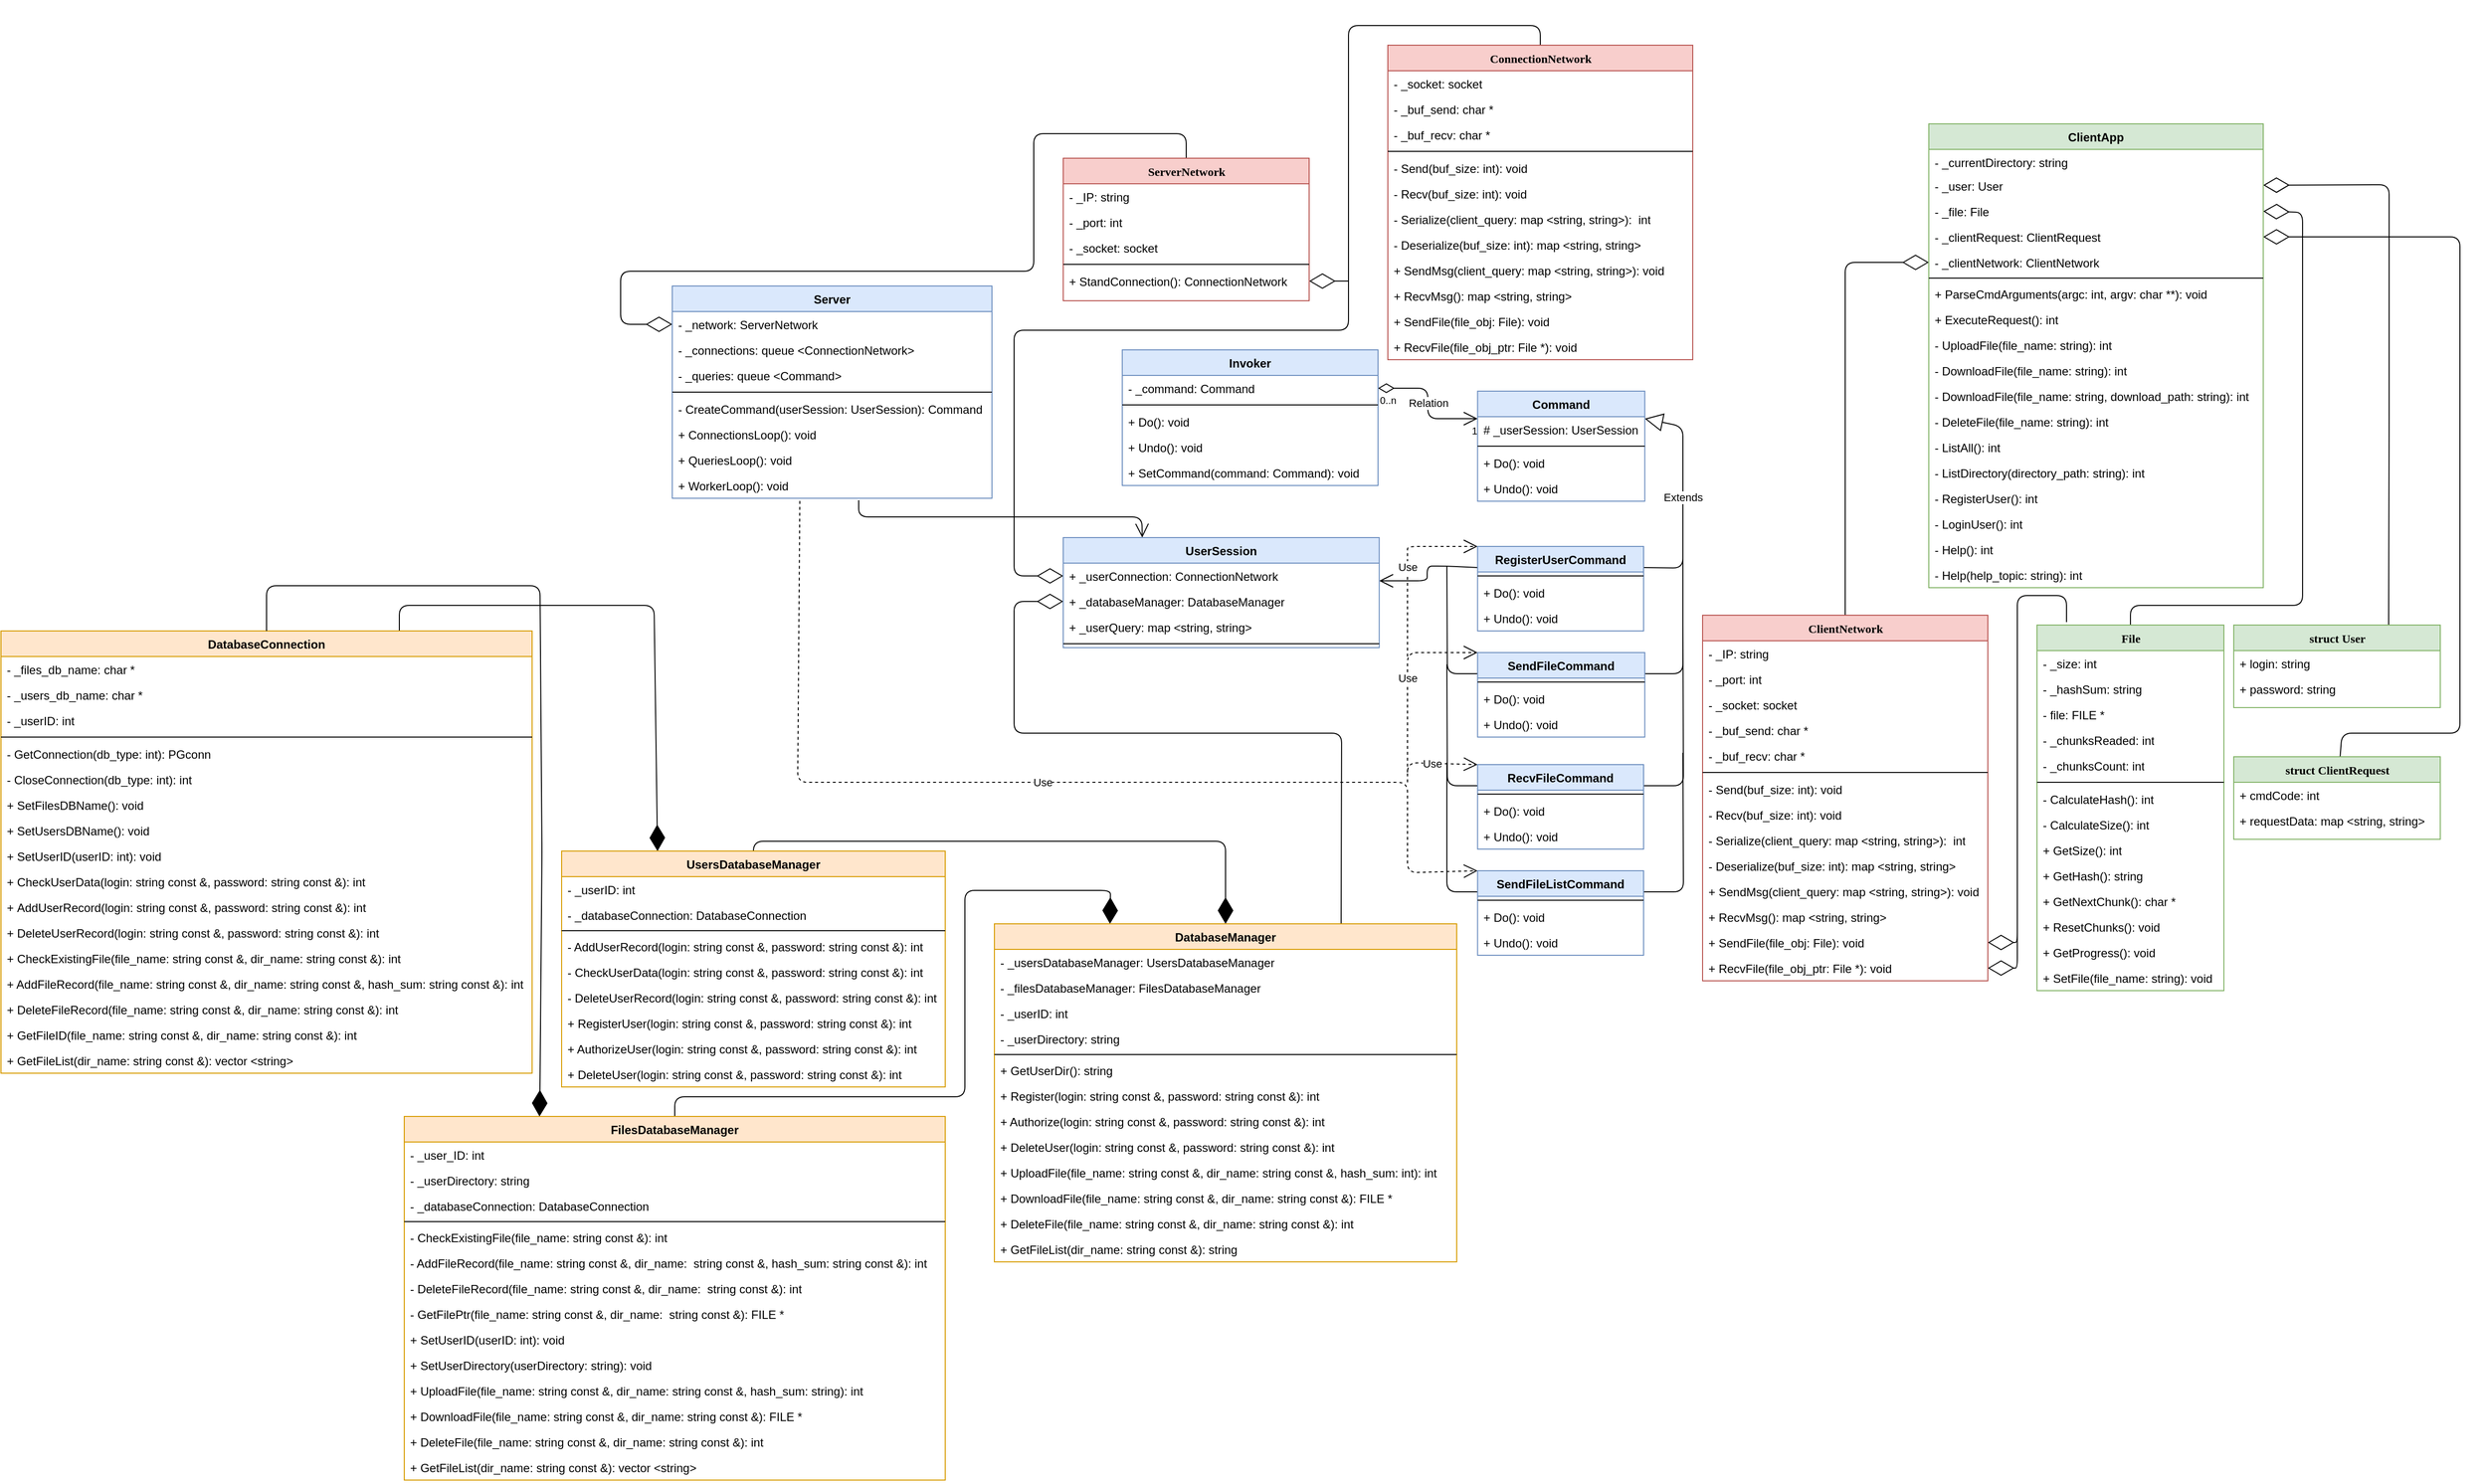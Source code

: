 <mxfile version="12.9.9" type="device"><diagram name="Page-1" id="9f46799a-70d6-7492-0946-bef42562c5a5"><mxGraphModel dx="4220" dy="2284" grid="1" gridSize="10" guides="1" tooltips="1" connect="1" arrows="1" fold="1" page="1" pageScale="1" pageWidth="1100" pageHeight="850" background="#ffffff" math="0" shadow="0"><root><mxCell id="0"/><mxCell id="1" parent="0"/><mxCell id="2sV6daY1KZGA7jN4HU9z-38" value="" style="endArrow=diamondThin;endFill=0;endSize=24;html=1;entryX=1;entryY=0.5;entryDx=0;entryDy=0;exitX=0.5;exitY=0;exitDx=0;exitDy=0;" parent="1" source="78961159f06e98e8-108" target="2sV6daY1KZGA7jN4HU9z-2" edge="1"><mxGeometry width="160" relative="1" as="geometry"><mxPoint x="-965" y="-1000" as="sourcePoint"/><mxPoint x="-535" y="-1460" as="targetPoint"/><Array as="points"><mxPoint x="-1015" y="-1020"/><mxPoint x="-840" y="-1020"/><mxPoint x="-840" y="-1420"/></Array></mxGeometry></mxCell><mxCell id="2sV6daY1KZGA7jN4HU9z-50" value="" style="endArrow=diamondThin;endFill=0;endSize=24;html=1;entryX=0;entryY=0.5;entryDx=0;entryDy=0;exitX=0.5;exitY=0;exitDx=0;exitDy=0;" parent="1" source="78961159f06e98e8-17" target="2sV6daY1KZGA7jN4HU9z-48" edge="1"><mxGeometry width="160" relative="1" as="geometry"><mxPoint x="-1420" y="-1413" as="sourcePoint"/><mxPoint x="-1385" y="-1470" as="targetPoint"/><Array as="points"><mxPoint x="-1305" y="-1369"/></Array></mxGeometry></mxCell><mxCell id="2sV6daY1KZGA7jN4HU9z-110" value="" style="endArrow=diamondThin;endFill=1;endSize=24;html=1;entryX=0.25;entryY=0;entryDx=0;entryDy=0;exitX=0.5;exitY=0;exitDx=0;exitDy=0;" parent="1" source="2sV6daY1KZGA7jN4HU9z-99" target="2sV6daY1KZGA7jN4HU9z-54" edge="1"><mxGeometry width="160" relative="1" as="geometry"><mxPoint x="-2200" y="-520" as="sourcePoint"/><mxPoint x="-2030" y="-610" as="targetPoint"/><Array as="points"><mxPoint x="-2495" y="-520"/><mxPoint x="-2200" y="-520"/><mxPoint x="-2200" y="-730"/><mxPoint x="-2052" y="-730"/></Array></mxGeometry></mxCell><mxCell id="2sV6daY1KZGA7jN4HU9z-112" value="" style="endArrow=diamondThin;endFill=1;endSize=24;html=1;entryX=0.5;entryY=0;entryDx=0;entryDy=0;" parent="1" target="2sV6daY1KZGA7jN4HU9z-54" edge="1"><mxGeometry width="160" relative="1" as="geometry"><mxPoint x="-2415" y="-750" as="sourcePoint"/><mxPoint x="-1870" y="-720" as="targetPoint"/><Array as="points"><mxPoint x="-2415" y="-780"/><mxPoint x="-1935" y="-780"/></Array></mxGeometry></mxCell><mxCell id="2sV6daY1KZGA7jN4HU9z-176" value="Relation" style="endArrow=open;html=1;endSize=12;startArrow=diamondThin;startSize=14;startFill=0;edgeStyle=orthogonalEdgeStyle;entryX=0;entryY=0.25;entryDx=0;entryDy=0;exitX=1;exitY=0.5;exitDx=0;exitDy=0;" parent="1" source="2sV6daY1KZGA7jN4HU9z-160" target="2sV6daY1KZGA7jN4HU9z-163" edge="1"><mxGeometry relative="1" as="geometry"><mxPoint x="-1698.75" y="-1240" as="sourcePoint"/><mxPoint x="-1568.75" y="-1070" as="targetPoint"/></mxGeometry></mxCell><mxCell id="2sV6daY1KZGA7jN4HU9z-177" value="0..n" style="resizable=0;html=1;align=left;verticalAlign=top;labelBackgroundColor=#ffffff;fontSize=10;" parent="2sV6daY1KZGA7jN4HU9z-176" connectable="0" vertex="1"><mxGeometry x="-1" relative="1" as="geometry"/></mxCell><mxCell id="2sV6daY1KZGA7jN4HU9z-178" value="1" style="resizable=0;html=1;align=right;verticalAlign=top;labelBackgroundColor=#ffffff;fontSize=10;" parent="2sV6daY1KZGA7jN4HU9z-176" connectable="0" vertex="1"><mxGeometry x="1" relative="1" as="geometry"/></mxCell><mxCell id="2sV6daY1KZGA7jN4HU9z-179" value="Extends" style="endArrow=block;endSize=16;endFill=0;html=1;exitX=1;exitY=0.25;exitDx=0;exitDy=0;entryX=1;entryY=0.25;entryDx=0;entryDy=0;" parent="1" source="2sV6daY1KZGA7jN4HU9z-167" target="2sV6daY1KZGA7jN4HU9z-163" edge="1"><mxGeometry width="160" relative="1" as="geometry"><mxPoint x="-1198.75" y="-350" as="sourcePoint"/><mxPoint x="-1478.75" y="-1170" as="targetPoint"/><Array as="points"><mxPoint x="-1470" y="-1058"/><mxPoint x="-1470" y="-1202"/></Array></mxGeometry></mxCell><mxCell id="2sV6daY1KZGA7jN4HU9z-180" value="" style="endArrow=open;endFill=1;endSize=12;html=1;exitX=0;exitY=0.25;exitDx=0;exitDy=0;entryX=1;entryY=0.5;entryDx=0;entryDy=0;" parent="1" source="2sV6daY1KZGA7jN4HU9z-167" edge="1"><mxGeometry width="160" relative="1" as="geometry"><mxPoint x="-1699.23" y="-978.834" as="sourcePoint"/><mxPoint x="-1778.75" y="-1045" as="targetPoint"/><Array as="points"><mxPoint x="-1710" y="-1060"/><mxPoint x="-1730" y="-1060"/><mxPoint x="-1730" y="-1045"/></Array></mxGeometry></mxCell><mxCell id="2sV6daY1KZGA7jN4HU9z-181" value="" style="endArrow=open;endFill=1;endSize=12;html=1;entryX=0.25;entryY=0;entryDx=0;entryDy=0;" parent="1" target="2sV6daY1KZGA7jN4HU9z-171" edge="1"><mxGeometry width="160" relative="1" as="geometry"><mxPoint x="-2308" y="-1127" as="sourcePoint"/><mxPoint x="-1678.75" y="-930" as="targetPoint"/><Array as="points"><mxPoint x="-2308" y="-1110"/><mxPoint x="-2020" y="-1110"/></Array></mxGeometry></mxCell><mxCell id="2sV6daY1KZGA7jN4HU9z-183" value="Use" style="endArrow=open;endSize=12;dashed=1;html=1;entryX=0;entryY=0;entryDx=0;entryDy=0;exitX=0.399;exitY=1.107;exitDx=0;exitDy=0;exitPerimeter=0;" parent="1" source="CuJB1ePq5mCvFc-EhvKc-1" target="2sV6daY1KZGA7jN4HU9z-268" edge="1"><mxGeometry width="160" relative="1" as="geometry"><mxPoint x="-2370" y="-1100" as="sourcePoint"/><mxPoint x="-1898.75" y="-740" as="targetPoint"/><Array as="points"><mxPoint x="-2370" y="-840"/><mxPoint x="-1750" y="-840"/><mxPoint x="-1750" y="-748"/></Array></mxGeometry></mxCell><mxCell id="2sV6daY1KZGA7jN4HU9z-263" value="&lt;span style=&quot;font-family: monospace ; font-size: 0px&quot;&gt;%3CmxGraphModel%3E%3Croot%3E%3CmxCell%20id%3D%220%22%2F%3E%3CmxCell%20id%3D%221%22%20parent%3D%220%22%2F%3E%3CmxCell%20id%3D%222%22%20value%3D%22SendFileCommand%22%20style%3D%22swimlane%3BfontStyle%3D1%3Balign%3Dcenter%3BverticalAlign%3Dtop%3BchildLayout%3DstackLayout%3Bhorizontal%3D1%3BstartSize%3D26%3BhorizontalStack%3D0%3BresizeParent%3D1%3BresizeParentMax%3D0%3BresizeLast%3D0%3Bcollapsible%3D1%3BmarginBottom%3D0%3B%22%20vertex%3D%221%22%20parent%3D%221%22%3E%3CmxGeometry%20x%3D%22-68.75%22%20y%3D%22300%22%20width%3D%22160%22%20height%3D%2286%22%20as%3D%22geometry%22%2F%3E%3C%2FmxCell%3E%3CmxCell%20id%3D%223%22%20value%3D%22%22%20style%3D%22line%3BstrokeWidth%3D1%3BfillColor%3Dnone%3Balign%3Dleft%3BverticalAlign%3Dmiddle%3BspacingTop%3D-1%3BspacingLeft%3D3%3BspacingRight%3D3%3Brotatable%3D0%3BlabelPosition%3Dright%3Bpoints%3D%5B%5D%3BportConstraint%3Deastwest%3B%22%20vertex%3D%221%22%20parent%3D%222%22%3E%3CmxGeometry%20y%3D%2226%22%20width%3D%22160%22%20height%3D%228%22%20as%3D%22geometry%22%2F%3E%3C%2FmxCell%3E%3CmxCell%20id%3D%224%22%20value%3D%22%2B%20Do()%3A%20void%22%20style%3D%22text%3BstrokeColor%3Dnone%3BfillColor%3Dnone%3Balign%3Dleft%3BverticalAlign%3Dtop%3BspacingLeft%3D4%3BspacingRight%3D4%3Boverflow%3Dhidden%3Brotatable%3D0%3Bpoints%3D%5B%5B0%2C0.5%5D%2C%5B1%2C0.5%5D%5D%3BportConstraint%3Deastwest%3B%22%20vertex%3D%221%22%20parent%3D%222%22%3E%3CmxGeometry%20y%3D%2234%22%20width%3D%22160%22%20height%3D%2226%22%20as%3D%22geometry%22%2F%3E%3C%2FmxCell%3E%3CmxCell%20id%3D%225%22%20value%3D%22%2B%20Undo()%3A%20void%22%20style%3D%22text%3BstrokeColor%3Dnone%3BfillColor%3Dnone%3Balign%3Dleft%3BverticalAlign%3Dtop%3BspacingLeft%3D4%3BspacingRight%3D4%3Boverflow%3Dhidden%3Brotatable%3D0%3Bpoints%3D%5B%5B0%2C0.5%5D%2C%5B1%2C0.5%5D%5D%3BportConstraint%3Deastwest%3B%22%20vertex%3D%221%22%20parent%3D%222%22%3E%3CmxGeometry%20y%3D%2260%22%20width%3D%22160%22%20height%3D%2226%22%20as%3D%22geometry%22%2F%3E%3C%2FmxCell%3E%3C%2Froot%3E%3C%2FmxGraphModel%3E&lt;/span&gt;" style="text;html=1;align=center;verticalAlign=middle;resizable=0;points=[];autosize=1;" parent="1" vertex="1"><mxGeometry x="-1599" y="-829" width="20" height="20" as="geometry"/></mxCell><mxCell id="2sV6daY1KZGA7jN4HU9z-279" value="" style="endArrow=none;html=1;edgeStyle=orthogonalEdgeStyle;exitX=1;exitY=0.25;exitDx=0;exitDy=0;" parent="1" source="2sV6daY1KZGA7jN4HU9z-212" edge="1"><mxGeometry relative="1" as="geometry"><mxPoint x="-1480" y="-942" as="sourcePoint"/><mxPoint x="-1470" y="-1070" as="targetPoint"/><Array as="points"><mxPoint x="-1470" y="-950"/></Array></mxGeometry></mxCell><mxCell id="2sV6daY1KZGA7jN4HU9z-282" value="" style="endArrow=none;html=1;edgeStyle=orthogonalEdgeStyle;exitX=1;exitY=0.25;exitDx=0;exitDy=0;" parent="1" source="2sV6daY1KZGA7jN4HU9z-264" edge="1"><mxGeometry relative="1" as="geometry"><mxPoint x="-1490" y="-840.5" as="sourcePoint"/><mxPoint x="-1470" y="-1000" as="targetPoint"/></mxGeometry></mxCell><mxCell id="2sV6daY1KZGA7jN4HU9z-283" value="" style="endArrow=none;html=1;edgeStyle=orthogonalEdgeStyle;exitX=1;exitY=0.25;exitDx=0;exitDy=0;" parent="1" source="2sV6daY1KZGA7jN4HU9z-268" edge="1"><mxGeometry relative="1" as="geometry"><mxPoint x="-1500" y="-730.5" as="sourcePoint"/><mxPoint x="-1470" y="-870" as="targetPoint"/></mxGeometry></mxCell><mxCell id="2sV6daY1KZGA7jN4HU9z-285" value="" style="endArrow=none;html=1;edgeStyle=orthogonalEdgeStyle;exitX=0;exitY=0.25;exitDx=0;exitDy=0;" parent="1" source="2sV6daY1KZGA7jN4HU9z-212" edge="1"><mxGeometry relative="1" as="geometry"><mxPoint x="-1840" y="-990" as="sourcePoint"/><mxPoint x="-1710" y="-1060" as="targetPoint"/></mxGeometry></mxCell><mxCell id="2sV6daY1KZGA7jN4HU9z-288" value="" style="endArrow=none;html=1;edgeStyle=orthogonalEdgeStyle;exitX=0;exitY=0.25;exitDx=0;exitDy=0;" parent="1" source="2sV6daY1KZGA7jN4HU9z-264" edge="1"><mxGeometry relative="1" as="geometry"><mxPoint x="-1678.75" y="-840.5" as="sourcePoint"/><mxPoint x="-1710" y="-960" as="targetPoint"/></mxGeometry></mxCell><mxCell id="2sV6daY1KZGA7jN4HU9z-291" value="" style="endArrow=none;html=1;edgeStyle=orthogonalEdgeStyle;exitX=0;exitY=0.25;exitDx=0;exitDy=0;" parent="1" source="2sV6daY1KZGA7jN4HU9z-268" edge="1"><mxGeometry relative="1" as="geometry"><mxPoint x="-1688.75" y="-720.02" as="sourcePoint"/><mxPoint x="-1710" y="-860" as="targetPoint"/><Array as="points"><mxPoint x="-1710" y="-728"/></Array></mxGeometry></mxCell><mxCell id="2sV6daY1KZGA7jN4HU9z-292" value="Use" style="endArrow=open;endSize=12;dashed=1;html=1;entryX=0;entryY=0;entryDx=0;entryDy=0;" parent="1" target="2sV6daY1KZGA7jN4HU9z-264" edge="1"><mxGeometry width="160" relative="1" as="geometry"><mxPoint x="-1750" y="-840" as="sourcePoint"/><mxPoint x="-1790" y="-809" as="targetPoint"/><Array as="points"><mxPoint x="-1750" y="-860"/></Array></mxGeometry></mxCell><mxCell id="2sV6daY1KZGA7jN4HU9z-293" value="Use" style="endArrow=open;endSize=12;dashed=1;html=1;entryX=0;entryY=0;entryDx=0;entryDy=0;" parent="1" target="2sV6daY1KZGA7jN4HU9z-212" edge="1"><mxGeometry width="160" relative="1" as="geometry"><mxPoint x="-1750" y="-850" as="sourcePoint"/><mxPoint x="-1670" y="-900" as="targetPoint"/><Array as="points"><mxPoint x="-1750" y="-972"/></Array></mxGeometry></mxCell><mxCell id="2sV6daY1KZGA7jN4HU9z-294" value="Use" style="endArrow=open;endSize=12;dashed=1;html=1;entryX=0;entryY=0;entryDx=0;entryDy=0;" parent="1" edge="1"><mxGeometry width="160" relative="1" as="geometry"><mxPoint x="-1750" y="-968" as="sourcePoint"/><mxPoint x="-1678.75" y="-1080" as="targetPoint"/><Array as="points"><mxPoint x="-1750" y="-1070"/><mxPoint x="-1750" y="-1080"/><mxPoint x="-1700" y="-1080"/></Array></mxGeometry></mxCell><mxCell id="2sV6daY1KZGA7jN4HU9z-302" value="" style="endArrow=diamondThin;endFill=0;endSize=24;html=1;entryX=0;entryY=0.5;entryDx=0;entryDy=0;exitX=0.5;exitY=0;exitDx=0;exitDy=0;" parent="1" source="2sV6daY1KZGA7jN4HU9z-114" target="2sV6daY1KZGA7jN4HU9z-156" edge="1"><mxGeometry width="160" relative="1" as="geometry"><mxPoint x="-2090" y="-1500" as="sourcePoint"/><mxPoint x="-2320" y="-1253.43" as="targetPoint"/><Array as="points"><mxPoint x="-1975" y="-1500"/><mxPoint x="-2100" y="-1500"/><mxPoint x="-2130" y="-1500"/><mxPoint x="-2130" y="-1360"/><mxPoint x="-2255" y="-1360"/><mxPoint x="-2550" y="-1360"/><mxPoint x="-2550" y="-1306"/></Array></mxGeometry></mxCell><mxCell id="2sV6daY1KZGA7jN4HU9z-303" value="" style="endArrow=diamondThin;endFill=0;endSize=24;html=1;entryX=0;entryY=0.5;entryDx=0;entryDy=0;exitX=0.5;exitY=0;exitDx=0;exitDy=0;" parent="1" source="2sV6daY1KZGA7jN4HU9z-126" target="2sV6daY1KZGA7jN4HU9z-255" edge="1"><mxGeometry width="160" relative="1" as="geometry"><mxPoint x="-1640" y="-1540" as="sourcePoint"/><mxPoint x="-2070" y="-1262.5" as="targetPoint"/><Array as="points"><mxPoint x="-1615" y="-1610"/><mxPoint x="-1810" y="-1610"/><mxPoint x="-1810" y="-1300"/><mxPoint x="-2150" y="-1300"/><mxPoint x="-2150" y="-1050"/></Array></mxGeometry></mxCell><mxCell id="2sV6daY1KZGA7jN4HU9z-304" value="" style="endArrow=diamondThin;endFill=0;endSize=24;html=1;entryX=1;entryY=0.5;entryDx=0;entryDy=0;" parent="1" target="2sV6daY1KZGA7jN4HU9z-120" edge="1"><mxGeometry width="160" relative="1" as="geometry"><mxPoint x="-1810" y="-1350" as="sourcePoint"/><mxPoint x="-1860" y="-1320" as="targetPoint"/><Array as="points"/></mxGeometry></mxCell><mxCell id="2sV6daY1KZGA7jN4HU9z-306" value="" style="endArrow=diamondThin;endFill=0;endSize=24;html=1;entryX=0;entryY=0.5;entryDx=0;entryDy=0;exitX=0.75;exitY=0;exitDx=0;exitDy=0;" parent="1" source="2sV6daY1KZGA7jN4HU9z-54" target="2sV6daY1KZGA7jN4HU9z-305" edge="1"><mxGeometry width="160" relative="1" as="geometry"><mxPoint x="-1900" y="-690" as="sourcePoint"/><mxPoint x="-2120" y="-1000" as="targetPoint"/><Array as="points"><mxPoint x="-1817" y="-890"/><mxPoint x="-1900" y="-890"/><mxPoint x="-2150" y="-890"/><mxPoint x="-2150" y="-1024"/></Array></mxGeometry></mxCell><mxCell id="RQ9BTX-sx1l9kRDEvKUD-15" value="" style="endArrow=diamondThin;endFill=0;endSize=24;html=1;exitX=0.75;exitY=0;exitDx=0;exitDy=0;" parent="1" source="RQ9BTX-sx1l9kRDEvKUD-3" target="P-KAohICmjkEhbukeobM-19" edge="1"><mxGeometry width="160" relative="1" as="geometry"><mxPoint x="-1050" y="-923.0" as="sourcePoint"/><mxPoint x="-860" y="-1375" as="targetPoint"/><Array as="points"><mxPoint x="-752" y="-1210"/><mxPoint x="-752" y="-1448"/></Array></mxGeometry></mxCell><mxCell id="RQ9BTX-sx1l9kRDEvKUD-17" value="" style="endArrow=diamondThin;endFill=0;endSize=24;html=1;entryX=1;entryY=0.5;entryDx=0;entryDy=0;" parent="1" source="RQ9BTX-sx1l9kRDEvKUD-12" target="RQ9BTX-sx1l9kRDEvKUD-1" edge="1"><mxGeometry width="160" relative="1" as="geometry"><mxPoint x="-720" y="-850" as="sourcePoint"/><mxPoint x="-885" y="-1379.429" as="targetPoint"/><Array as="points"><mxPoint x="-800" y="-890"/><mxPoint x="-680" y="-890"/><mxPoint x="-680" y="-950"/><mxPoint x="-680" y="-1395"/></Array></mxGeometry></mxCell><mxCell id="bF6lVQk1UfJd4mgnjcg4-1" value="" style="endArrow=diamondThin;endFill=0;endSize=24;html=1;entryX=1;entryY=0.5;entryDx=0;entryDy=0;" parent="1" target="P-KAohICmjkEhbukeobM-6" edge="1"><mxGeometry width="160" relative="1" as="geometry"><mxPoint x="-1080" y="-1003" as="sourcePoint"/><mxPoint x="-1190" y="-570" as="targetPoint"/><Array as="points"><mxPoint x="-1080" y="-1030"/><mxPoint x="-1130" y="-1030"/><mxPoint x="-1130" y="-677"/></Array></mxGeometry></mxCell><mxCell id="bF6lVQk1UfJd4mgnjcg4-11" value="" style="endArrow=diamondThin;endFill=0;endSize=24;html=1;entryX=1;entryY=0.5;entryDx=0;entryDy=0;" parent="1" target="P-KAohICmjkEhbukeobM-7" edge="1"><mxGeometry width="160" relative="1" as="geometry"><mxPoint x="-1130" y="-820" as="sourcePoint"/><mxPoint x="-980" y="-660" as="targetPoint"/><Array as="points"><mxPoint x="-1130" y="-710"/><mxPoint x="-1130" y="-651"/></Array></mxGeometry></mxCell><mxCell id="2sV6daY1KZGA7jN4HU9z-114" value="ServerNetwork" style="swimlane;html=1;fontStyle=1;align=center;verticalAlign=top;childLayout=stackLayout;horizontal=1;startSize=26;horizontalStack=0;resizeParent=1;resizeLast=0;collapsible=1;marginBottom=0;swimlaneFillColor=#ffffff;rounded=0;shadow=0;comic=0;labelBackgroundColor=none;strokeWidth=1;fillColor=#f8cecc;fontFamily=Verdana;fontSize=12;strokeColor=#b85450;" parent="1" vertex="1"><mxGeometry x="-2100" y="-1475" width="250" height="145" as="geometry"/></mxCell><mxCell id="2sV6daY1KZGA7jN4HU9z-115" value="- _IP: string" style="text;html=1;strokeColor=none;fillColor=none;align=left;verticalAlign=top;spacingLeft=4;spacingRight=4;whiteSpace=wrap;overflow=hidden;rotatable=0;points=[[0,0.5],[1,0.5]];portConstraint=eastwest;" parent="2sV6daY1KZGA7jN4HU9z-114" vertex="1"><mxGeometry y="26" width="250" height="26" as="geometry"/></mxCell><mxCell id="2sV6daY1KZGA7jN4HU9z-116" value="- _port: int" style="text;html=1;strokeColor=none;fillColor=none;align=left;verticalAlign=top;spacingLeft=4;spacingRight=4;whiteSpace=wrap;overflow=hidden;rotatable=0;points=[[0,0.5],[1,0.5]];portConstraint=eastwest;" parent="2sV6daY1KZGA7jN4HU9z-114" vertex="1"><mxGeometry y="52" width="250" height="26" as="geometry"/></mxCell><mxCell id="2sV6daY1KZGA7jN4HU9z-117" value="- _socket: socket" style="text;html=1;strokeColor=none;fillColor=none;align=left;verticalAlign=top;spacingLeft=4;spacingRight=4;whiteSpace=wrap;overflow=hidden;rotatable=0;points=[[0,0.5],[1,0.5]];portConstraint=eastwest;" parent="2sV6daY1KZGA7jN4HU9z-114" vertex="1"><mxGeometry y="78" width="250" height="26" as="geometry"/></mxCell><mxCell id="2sV6daY1KZGA7jN4HU9z-119" value="" style="line;html=1;strokeWidth=1;fillColor=none;align=left;verticalAlign=middle;spacingTop=-1;spacingLeft=3;spacingRight=3;rotatable=0;labelPosition=right;points=[];portConstraint=eastwest;" parent="2sV6daY1KZGA7jN4HU9z-114" vertex="1"><mxGeometry y="104" width="250" height="8" as="geometry"/></mxCell><mxCell id="2sV6daY1KZGA7jN4HU9z-120" value="+ StandConnection(): ConnectionNetwork" style="text;html=1;strokeColor=none;fillColor=none;align=left;verticalAlign=top;spacingLeft=4;spacingRight=4;whiteSpace=wrap;overflow=hidden;rotatable=0;points=[[0,0.5],[1,0.5]];portConstraint=eastwest;" parent="2sV6daY1KZGA7jN4HU9z-114" vertex="1"><mxGeometry y="112" width="250" height="26" as="geometry"/></mxCell><mxCell id="2sV6daY1KZGA7jN4HU9z-159" value="Invoker" style="swimlane;fontStyle=1;align=center;verticalAlign=top;childLayout=stackLayout;horizontal=1;startSize=26;horizontalStack=0;resizeParent=1;resizeParentMax=0;resizeLast=0;collapsible=1;marginBottom=0;fillColor=#dae8fc;strokeColor=#6c8ebf;" parent="1" vertex="1"><mxGeometry x="-2040" y="-1280" width="260" height="138" as="geometry"/></mxCell><mxCell id="2sV6daY1KZGA7jN4HU9z-160" value="- _command: Command" style="text;strokeColor=none;fillColor=none;align=left;verticalAlign=top;spacingLeft=4;spacingRight=4;overflow=hidden;rotatable=0;points=[[0,0.5],[1,0.5]];portConstraint=eastwest;" parent="2sV6daY1KZGA7jN4HU9z-159" vertex="1"><mxGeometry y="26" width="260" height="26" as="geometry"/></mxCell><mxCell id="2sV6daY1KZGA7jN4HU9z-161" value="" style="line;strokeWidth=1;fillColor=none;align=left;verticalAlign=middle;spacingTop=-1;spacingLeft=3;spacingRight=3;rotatable=0;labelPosition=right;points=[];portConstraint=eastwest;" parent="2sV6daY1KZGA7jN4HU9z-159" vertex="1"><mxGeometry y="52" width="260" height="8" as="geometry"/></mxCell><mxCell id="2sV6daY1KZGA7jN4HU9z-197" value="+ Do(): void" style="text;strokeColor=none;fillColor=none;align=left;verticalAlign=top;spacingLeft=4;spacingRight=4;overflow=hidden;rotatable=0;points=[[0,0.5],[1,0.5]];portConstraint=eastwest;" parent="2sV6daY1KZGA7jN4HU9z-159" vertex="1"><mxGeometry y="60" width="260" height="26" as="geometry"/></mxCell><mxCell id="2sV6daY1KZGA7jN4HU9z-196" value="+ Undo(): void" style="text;strokeColor=none;fillColor=none;align=left;verticalAlign=top;spacingLeft=4;spacingRight=4;overflow=hidden;rotatable=0;points=[[0,0.5],[1,0.5]];portConstraint=eastwest;" parent="2sV6daY1KZGA7jN4HU9z-159" vertex="1"><mxGeometry y="86" width="260" height="26" as="geometry"/></mxCell><mxCell id="2sV6daY1KZGA7jN4HU9z-198" value="+ SetCommand(command: Command): void" style="text;strokeColor=none;fillColor=none;align=left;verticalAlign=top;spacingLeft=4;spacingRight=4;overflow=hidden;rotatable=0;points=[[0,0.5],[1,0.5]];portConstraint=eastwest;" parent="2sV6daY1KZGA7jN4HU9z-159" vertex="1"><mxGeometry y="112" width="260" height="26" as="geometry"/></mxCell><mxCell id="2sV6daY1KZGA7jN4HU9z-163" value="Command" style="swimlane;fontStyle=1;align=center;verticalAlign=top;childLayout=stackLayout;horizontal=1;startSize=26;horizontalStack=0;resizeParent=1;resizeParentMax=0;resizeLast=0;collapsible=1;marginBottom=0;fillColor=#dae8fc;strokeColor=#6c8ebf;" parent="1" vertex="1"><mxGeometry x="-1678.75" y="-1238" width="170" height="112" as="geometry"/></mxCell><mxCell id="2sV6daY1KZGA7jN4HU9z-240" value="# _userSession: UserSession" style="text;strokeColor=none;fillColor=none;align=left;verticalAlign=top;spacingLeft=4;spacingRight=4;overflow=hidden;rotatable=0;points=[[0,0.5],[1,0.5]];portConstraint=eastwest;" parent="2sV6daY1KZGA7jN4HU9z-163" vertex="1"><mxGeometry y="26" width="170" height="26" as="geometry"/></mxCell><mxCell id="2sV6daY1KZGA7jN4HU9z-165" value="" style="line;strokeWidth=1;fillColor=none;align=left;verticalAlign=middle;spacingTop=-1;spacingLeft=3;spacingRight=3;rotatable=0;labelPosition=right;points=[];portConstraint=eastwest;" parent="2sV6daY1KZGA7jN4HU9z-163" vertex="1"><mxGeometry y="52" width="170" height="8" as="geometry"/></mxCell><mxCell id="2sV6daY1KZGA7jN4HU9z-166" value="+ Do(): void" style="text;strokeColor=none;fillColor=none;align=left;verticalAlign=top;spacingLeft=4;spacingRight=4;overflow=hidden;rotatable=0;points=[[0,0.5],[1,0.5]];portConstraint=eastwest;" parent="2sV6daY1KZGA7jN4HU9z-163" vertex="1"><mxGeometry y="60" width="170" height="26" as="geometry"/></mxCell><mxCell id="2sV6daY1KZGA7jN4HU9z-199" value="+ Undo(): void" style="text;strokeColor=none;fillColor=none;align=left;verticalAlign=top;spacingLeft=4;spacingRight=4;overflow=hidden;rotatable=0;points=[[0,0.5],[1,0.5]];portConstraint=eastwest;" parent="2sV6daY1KZGA7jN4HU9z-163" vertex="1"><mxGeometry y="86" width="170" height="26" as="geometry"/></mxCell><mxCell id="2sV6daY1KZGA7jN4HU9z-167" value="RegisterUserCommand" style="swimlane;fontStyle=1;align=center;verticalAlign=top;childLayout=stackLayout;horizontal=1;startSize=26;horizontalStack=0;resizeParent=1;resizeParentMax=0;resizeLast=0;collapsible=1;marginBottom=0;fillColor=#dae8fc;strokeColor=#6c8ebf;" parent="1" vertex="1"><mxGeometry x="-1678.75" y="-1080" width="168.75" height="86" as="geometry"/></mxCell><mxCell id="2sV6daY1KZGA7jN4HU9z-169" value="" style="line;strokeWidth=1;fillColor=none;align=left;verticalAlign=middle;spacingTop=-1;spacingLeft=3;spacingRight=3;rotatable=0;labelPosition=right;points=[];portConstraint=eastwest;" parent="2sV6daY1KZGA7jN4HU9z-167" vertex="1"><mxGeometry y="26" width="168.75" height="8" as="geometry"/></mxCell><mxCell id="2sV6daY1KZGA7jN4HU9z-170" value="+ Do(): void" style="text;strokeColor=none;fillColor=none;align=left;verticalAlign=top;spacingLeft=4;spacingRight=4;overflow=hidden;rotatable=0;points=[[0,0.5],[1,0.5]];portConstraint=eastwest;" parent="2sV6daY1KZGA7jN4HU9z-167" vertex="1"><mxGeometry y="34" width="168.75" height="26" as="geometry"/></mxCell><mxCell id="2sV6daY1KZGA7jN4HU9z-258" value="+ Undo(): void" style="text;strokeColor=none;fillColor=none;align=left;verticalAlign=top;spacingLeft=4;spacingRight=4;overflow=hidden;rotatable=0;points=[[0,0.5],[1,0.5]];portConstraint=eastwest;" parent="2sV6daY1KZGA7jN4HU9z-167" vertex="1"><mxGeometry y="60" width="168.75" height="26" as="geometry"/></mxCell><mxCell id="2sV6daY1KZGA7jN4HU9z-171" value="UserSession" style="swimlane;fontStyle=1;align=center;verticalAlign=top;childLayout=stackLayout;horizontal=1;startSize=26;horizontalStack=0;resizeParent=1;resizeParentMax=0;resizeLast=0;collapsible=1;marginBottom=0;fillColor=#dae8fc;strokeColor=#6c8ebf;" parent="1" vertex="1"><mxGeometry x="-2100" y="-1089" width="321.25" height="112" as="geometry"/></mxCell><mxCell id="2sV6daY1KZGA7jN4HU9z-255" value="+ _userConnection: ConnectionNetwork" style="text;strokeColor=none;fillColor=none;align=left;verticalAlign=top;spacingLeft=4;spacingRight=4;overflow=hidden;rotatable=0;points=[[0,0.5],[1,0.5]];portConstraint=eastwest;" parent="2sV6daY1KZGA7jN4HU9z-171" vertex="1"><mxGeometry y="26" width="321.25" height="26" as="geometry"/></mxCell><mxCell id="2sV6daY1KZGA7jN4HU9z-305" value="+ _databaseManager: DatabaseManager" style="text;strokeColor=none;fillColor=none;align=left;verticalAlign=top;spacingLeft=4;spacingRight=4;overflow=hidden;rotatable=0;points=[[0,0.5],[1,0.5]];portConstraint=eastwest;" parent="2sV6daY1KZGA7jN4HU9z-171" vertex="1"><mxGeometry y="52" width="321.25" height="26" as="geometry"/></mxCell><mxCell id="2sV6daY1KZGA7jN4HU9z-278" value="+ _userQuery: map &lt;string, string&gt;" style="text;strokeColor=none;fillColor=none;align=left;verticalAlign=top;spacingLeft=4;spacingRight=4;overflow=hidden;rotatable=0;points=[[0,0.5],[1,0.5]];portConstraint=eastwest;" parent="2sV6daY1KZGA7jN4HU9z-171" vertex="1"><mxGeometry y="78" width="321.25" height="26" as="geometry"/></mxCell><mxCell id="2sV6daY1KZGA7jN4HU9z-173" value="" style="line;strokeWidth=1;fillColor=none;align=left;verticalAlign=middle;spacingTop=-1;spacingLeft=3;spacingRight=3;rotatable=0;labelPosition=right;points=[];portConstraint=eastwest;" parent="2sV6daY1KZGA7jN4HU9z-171" vertex="1"><mxGeometry y="104" width="321.25" height="8" as="geometry"/></mxCell><mxCell id="2sV6daY1KZGA7jN4HU9z-212" value="SendFileCommand" style="swimlane;fontStyle=1;align=center;verticalAlign=top;childLayout=stackLayout;horizontal=1;startSize=26;horizontalStack=0;resizeParent=1;resizeParentMax=0;resizeLast=0;collapsible=1;marginBottom=0;fillColor=#dae8fc;strokeColor=#6c8ebf;" parent="1" vertex="1"><mxGeometry x="-1678.75" y="-972" width="170" height="86" as="geometry"/></mxCell><mxCell id="2sV6daY1KZGA7jN4HU9z-214" value="" style="line;strokeWidth=1;fillColor=none;align=left;verticalAlign=middle;spacingTop=-1;spacingLeft=3;spacingRight=3;rotatable=0;labelPosition=right;points=[];portConstraint=eastwest;" parent="2sV6daY1KZGA7jN4HU9z-212" vertex="1"><mxGeometry y="26" width="170" height="8" as="geometry"/></mxCell><mxCell id="2sV6daY1KZGA7jN4HU9z-261" value="+ Do(): void" style="text;strokeColor=none;fillColor=none;align=left;verticalAlign=top;spacingLeft=4;spacingRight=4;overflow=hidden;rotatable=0;points=[[0,0.5],[1,0.5]];portConstraint=eastwest;" parent="2sV6daY1KZGA7jN4HU9z-212" vertex="1"><mxGeometry y="34" width="170" height="26" as="geometry"/></mxCell><mxCell id="2sV6daY1KZGA7jN4HU9z-262" value="+ Undo(): void" style="text;strokeColor=none;fillColor=none;align=left;verticalAlign=top;spacingLeft=4;spacingRight=4;overflow=hidden;rotatable=0;points=[[0,0.5],[1,0.5]];portConstraint=eastwest;" parent="2sV6daY1KZGA7jN4HU9z-212" vertex="1"><mxGeometry y="60" width="170" height="26" as="geometry"/></mxCell><mxCell id="2sV6daY1KZGA7jN4HU9z-264" value="RecvFileCommand" style="swimlane;fontStyle=1;align=center;verticalAlign=top;childLayout=stackLayout;horizontal=1;startSize=26;horizontalStack=0;resizeParent=1;resizeParentMax=0;resizeLast=0;collapsible=1;marginBottom=0;fillColor=#dae8fc;strokeColor=#6c8ebf;" parent="1" vertex="1"><mxGeometry x="-1678.75" y="-858" width="168.75" height="86" as="geometry"/></mxCell><mxCell id="2sV6daY1KZGA7jN4HU9z-265" value="" style="line;strokeWidth=1;fillColor=none;align=left;verticalAlign=middle;spacingTop=-1;spacingLeft=3;spacingRight=3;rotatable=0;labelPosition=right;points=[];portConstraint=eastwest;" parent="2sV6daY1KZGA7jN4HU9z-264" vertex="1"><mxGeometry y="26" width="168.75" height="8" as="geometry"/></mxCell><mxCell id="2sV6daY1KZGA7jN4HU9z-266" value="+ Do(): void" style="text;strokeColor=none;fillColor=none;align=left;verticalAlign=top;spacingLeft=4;spacingRight=4;overflow=hidden;rotatable=0;points=[[0,0.5],[1,0.5]];portConstraint=eastwest;" parent="2sV6daY1KZGA7jN4HU9z-264" vertex="1"><mxGeometry y="34" width="168.75" height="26" as="geometry"/></mxCell><mxCell id="2sV6daY1KZGA7jN4HU9z-267" value="+ Undo(): void" style="text;strokeColor=none;fillColor=none;align=left;verticalAlign=top;spacingLeft=4;spacingRight=4;overflow=hidden;rotatable=0;points=[[0,0.5],[1,0.5]];portConstraint=eastwest;" parent="2sV6daY1KZGA7jN4HU9z-264" vertex="1"><mxGeometry y="60" width="168.75" height="26" as="geometry"/></mxCell><mxCell id="2sV6daY1KZGA7jN4HU9z-268" value="SendFileListCommand" style="swimlane;fontStyle=1;align=center;verticalAlign=top;childLayout=stackLayout;horizontal=1;startSize=26;horizontalStack=0;resizeParent=1;resizeParentMax=0;resizeLast=0;collapsible=1;marginBottom=0;fillColor=#dae8fc;strokeColor=#6c8ebf;" parent="1" vertex="1"><mxGeometry x="-1678.75" y="-750" width="168.75" height="86" as="geometry"/></mxCell><mxCell id="2sV6daY1KZGA7jN4HU9z-269" value="" style="line;strokeWidth=1;fillColor=none;align=left;verticalAlign=middle;spacingTop=-1;spacingLeft=3;spacingRight=3;rotatable=0;labelPosition=right;points=[];portConstraint=eastwest;" parent="2sV6daY1KZGA7jN4HU9z-268" vertex="1"><mxGeometry y="26" width="168.75" height="8" as="geometry"/></mxCell><mxCell id="2sV6daY1KZGA7jN4HU9z-270" value="+ Do(): void" style="text;strokeColor=none;fillColor=none;align=left;verticalAlign=top;spacingLeft=4;spacingRight=4;overflow=hidden;rotatable=0;points=[[0,0.5],[1,0.5]];portConstraint=eastwest;" parent="2sV6daY1KZGA7jN4HU9z-268" vertex="1"><mxGeometry y="34" width="168.75" height="26" as="geometry"/></mxCell><mxCell id="2sV6daY1KZGA7jN4HU9z-271" value="+ Undo(): void" style="text;strokeColor=none;fillColor=none;align=left;verticalAlign=top;spacingLeft=4;spacingRight=4;overflow=hidden;rotatable=0;points=[[0,0.5],[1,0.5]];portConstraint=eastwest;" parent="2sV6daY1KZGA7jN4HU9z-268" vertex="1"><mxGeometry y="60" width="168.75" height="26" as="geometry"/></mxCell><mxCell id="78961159f06e98e8-17" value="ClientNetwork" style="swimlane;html=1;fontStyle=1;align=center;verticalAlign=top;childLayout=stackLayout;horizontal=1;startSize=26;horizontalStack=0;resizeParent=1;resizeLast=0;collapsible=1;marginBottom=0;swimlaneFillColor=#ffffff;rounded=0;shadow=0;comic=0;labelBackgroundColor=none;strokeWidth=1;fillColor=#f8cecc;fontFamily=Verdana;fontSize=12;strokeColor=#b85450;" parent="1" vertex="1"><mxGeometry x="-1450" y="-1010" width="290" height="372" as="geometry"/></mxCell><mxCell id="78961159f06e98e8-21" value="- _IP: string" style="text;html=1;strokeColor=none;fillColor=none;align=left;verticalAlign=top;spacingLeft=4;spacingRight=4;whiteSpace=wrap;overflow=hidden;rotatable=0;points=[[0,0.5],[1,0.5]];portConstraint=eastwest;" parent="78961159f06e98e8-17" vertex="1"><mxGeometry y="26" width="290" height="26" as="geometry"/></mxCell><mxCell id="78961159f06e98e8-23" value="- _port: int" style="text;html=1;strokeColor=none;fillColor=none;align=left;verticalAlign=top;spacingLeft=4;spacingRight=4;whiteSpace=wrap;overflow=hidden;rotatable=0;points=[[0,0.5],[1,0.5]];portConstraint=eastwest;" parent="78961159f06e98e8-17" vertex="1"><mxGeometry y="52" width="290" height="26" as="geometry"/></mxCell><mxCell id="78961159f06e98e8-25" value="- _socket: socket" style="text;html=1;strokeColor=none;fillColor=none;align=left;verticalAlign=top;spacingLeft=4;spacingRight=4;whiteSpace=wrap;overflow=hidden;rotatable=0;points=[[0,0.5],[1,0.5]];portConstraint=eastwest;" parent="78961159f06e98e8-17" vertex="1"><mxGeometry y="78" width="290" height="26" as="geometry"/></mxCell><mxCell id="78961159f06e98e8-26" value="- _buf_send: char *" style="text;html=1;strokeColor=none;fillColor=none;align=left;verticalAlign=top;spacingLeft=4;spacingRight=4;whiteSpace=wrap;overflow=hidden;rotatable=0;points=[[0,0.5],[1,0.5]];portConstraint=eastwest;" parent="78961159f06e98e8-17" vertex="1"><mxGeometry y="104" width="290" height="26" as="geometry"/></mxCell><mxCell id="bF6lVQk1UfJd4mgnjcg4-13" value="- _buf_recv: char *" style="text;html=1;strokeColor=none;fillColor=none;align=left;verticalAlign=top;spacingLeft=4;spacingRight=4;whiteSpace=wrap;overflow=hidden;rotatable=0;points=[[0,0.5],[1,0.5]];portConstraint=eastwest;" parent="78961159f06e98e8-17" vertex="1"><mxGeometry y="130" width="290" height="26" as="geometry"/></mxCell><mxCell id="78961159f06e98e8-19" value="" style="line;html=1;strokeWidth=1;fillColor=none;align=left;verticalAlign=middle;spacingTop=-1;spacingLeft=3;spacingRight=3;rotatable=0;labelPosition=right;points=[];portConstraint=eastwest;" parent="78961159f06e98e8-17" vertex="1"><mxGeometry y="156" width="290" height="8" as="geometry"/></mxCell><mxCell id="78961159f06e98e8-20" value="- Send(buf_size: int): void" style="text;html=1;strokeColor=none;fillColor=none;align=left;verticalAlign=top;spacingLeft=4;spacingRight=4;whiteSpace=wrap;overflow=hidden;rotatable=0;points=[[0,0.5],[1,0.5]];portConstraint=eastwest;" parent="78961159f06e98e8-17" vertex="1"><mxGeometry y="164" width="290" height="26" as="geometry"/></mxCell><mxCell id="78961159f06e98e8-27" value="- Recv(buf_size: int): void" style="text;html=1;strokeColor=none;fillColor=none;align=left;verticalAlign=top;spacingLeft=4;spacingRight=4;whiteSpace=wrap;overflow=hidden;rotatable=0;points=[[0,0.5],[1,0.5]];portConstraint=eastwest;" parent="78961159f06e98e8-17" vertex="1"><mxGeometry y="190" width="290" height="26" as="geometry"/></mxCell><mxCell id="bF6lVQk1UfJd4mgnjcg4-15" value="- Serialize(client_query: map &amp;lt;string, string&amp;gt;):&amp;nbsp; int" style="text;html=1;strokeColor=none;fillColor=none;align=left;verticalAlign=top;spacingLeft=4;spacingRight=4;whiteSpace=wrap;overflow=hidden;rotatable=0;points=[[0,0.5],[1,0.5]];portConstraint=eastwest;" parent="78961159f06e98e8-17" vertex="1"><mxGeometry y="216" width="290" height="26" as="geometry"/></mxCell><mxCell id="bF6lVQk1UfJd4mgnjcg4-16" value="- Deserialize(buf_size: int): map &amp;lt;string, string&amp;gt;" style="text;html=1;strokeColor=none;fillColor=none;align=left;verticalAlign=top;spacingLeft=4;spacingRight=4;whiteSpace=wrap;overflow=hidden;rotatable=0;points=[[0,0.5],[1,0.5]];portConstraint=eastwest;" parent="78961159f06e98e8-17" vertex="1"><mxGeometry y="242" width="290" height="26" as="geometry"/></mxCell><mxCell id="P-KAohICmjkEhbukeobM-4" value="+ SendMsg(client_query: map &amp;lt;string, string&amp;gt;): void" style="text;html=1;strokeColor=none;fillColor=none;align=left;verticalAlign=top;spacingLeft=4;spacingRight=4;whiteSpace=wrap;overflow=hidden;rotatable=0;points=[[0,0.5],[1,0.5]];portConstraint=eastwest;" parent="78961159f06e98e8-17" vertex="1"><mxGeometry y="268" width="290" height="26" as="geometry"/></mxCell><mxCell id="P-KAohICmjkEhbukeobM-5" value="+ RecvMsg(): map &amp;lt;string, string&amp;gt;" style="text;html=1;strokeColor=none;fillColor=none;align=left;verticalAlign=top;spacingLeft=4;spacingRight=4;whiteSpace=wrap;overflow=hidden;rotatable=0;points=[[0,0.5],[1,0.5]];portConstraint=eastwest;" parent="78961159f06e98e8-17" vertex="1"><mxGeometry y="294" width="290" height="26" as="geometry"/></mxCell><mxCell id="P-KAohICmjkEhbukeobM-6" value="+ SendFile(file_obj: File): void" style="text;html=1;strokeColor=none;fillColor=none;align=left;verticalAlign=top;spacingLeft=4;spacingRight=4;whiteSpace=wrap;overflow=hidden;rotatable=0;points=[[0,0.5],[1,0.5]];portConstraint=eastwest;" parent="78961159f06e98e8-17" vertex="1"><mxGeometry y="320" width="290" height="26" as="geometry"/></mxCell><mxCell id="P-KAohICmjkEhbukeobM-7" value="+ RecvFile(file_obj_ptr: File *): void" style="text;html=1;strokeColor=none;fillColor=none;align=left;verticalAlign=top;spacingLeft=4;spacingRight=4;whiteSpace=wrap;overflow=hidden;rotatable=0;points=[[0,0.5],[1,0.5]];portConstraint=eastwest;" parent="78961159f06e98e8-17" vertex="1"><mxGeometry y="346" width="290" height="26" as="geometry"/></mxCell><mxCell id="78961159f06e98e8-108" value="File" style="swimlane;html=1;fontStyle=1;align=center;verticalAlign=top;childLayout=stackLayout;horizontal=1;startSize=26;horizontalStack=0;resizeParent=1;resizeLast=0;collapsible=1;marginBottom=0;swimlaneFillColor=#ffffff;rounded=0;shadow=0;comic=0;labelBackgroundColor=none;strokeWidth=1;fillColor=#d5e8d4;fontFamily=Verdana;fontSize=12;strokeColor=#82b366;" parent="1" vertex="1"><mxGeometry x="-1110" y="-1000" width="190" height="372" as="geometry"/></mxCell><mxCell id="2sV6daY1KZGA7jN4HU9z-21" value="- _size: int" style="text;html=1;strokeColor=none;fillColor=none;align=left;verticalAlign=top;spacingLeft=4;spacingRight=4;whiteSpace=wrap;overflow=hidden;rotatable=0;points=[[0,0.5],[1,0.5]];portConstraint=eastwest;" parent="78961159f06e98e8-108" vertex="1"><mxGeometry y="26" width="190" height="26" as="geometry"/></mxCell><mxCell id="78961159f06e98e8-109" value="- _hashSum: string" style="text;html=1;strokeColor=none;fillColor=none;align=left;verticalAlign=top;spacingLeft=4;spacingRight=4;whiteSpace=wrap;overflow=hidden;rotatable=0;points=[[0,0.5],[1,0.5]];portConstraint=eastwest;" parent="78961159f06e98e8-108" vertex="1"><mxGeometry y="52" width="190" height="26" as="geometry"/></mxCell><mxCell id="78961159f06e98e8-110" value="- file: FILE *" style="text;html=1;strokeColor=none;fillColor=none;align=left;verticalAlign=top;spacingLeft=4;spacingRight=4;whiteSpace=wrap;overflow=hidden;rotatable=0;points=[[0,0.5],[1,0.5]];portConstraint=eastwest;" parent="78961159f06e98e8-108" vertex="1"><mxGeometry y="78" width="190" height="26" as="geometry"/></mxCell><mxCell id="Y0qBqeP4nRlsTdVuXDP4-2" value="-&amp;nbsp;&lt;span style=&quot;font-family: , &amp;#34;consolas&amp;#34; , &amp;#34;liberation mono&amp;#34; , &amp;#34;menlo&amp;#34; , monospace&quot;&gt;_chunksReaded&lt;/span&gt;: int" style="text;html=1;strokeColor=none;fillColor=none;align=left;verticalAlign=top;spacingLeft=4;spacingRight=4;whiteSpace=wrap;overflow=hidden;rotatable=0;points=[[0,0.5],[1,0.5]];portConstraint=eastwest;" parent="78961159f06e98e8-108" vertex="1"><mxGeometry y="104" width="190" height="26" as="geometry"/></mxCell><mxCell id="Y0qBqeP4nRlsTdVuXDP4-3" value="-&amp;nbsp;&lt;span style=&quot;font-family: , &amp;#34;consolas&amp;#34; , &amp;#34;liberation mono&amp;#34; , &amp;#34;menlo&amp;#34; , monospace&quot;&gt;_chunksCount&lt;/span&gt;: int" style="text;html=1;strokeColor=none;fillColor=none;align=left;verticalAlign=top;spacingLeft=4;spacingRight=4;whiteSpace=wrap;overflow=hidden;rotatable=0;points=[[0,0.5],[1,0.5]];portConstraint=eastwest;" parent="78961159f06e98e8-108" vertex="1"><mxGeometry y="130" width="190" height="26" as="geometry"/></mxCell><mxCell id="78961159f06e98e8-116" value="" style="line;html=1;strokeWidth=1;fillColor=none;align=left;verticalAlign=middle;spacingTop=-1;spacingLeft=3;spacingRight=3;rotatable=0;labelPosition=right;points=[];portConstraint=eastwest;" parent="78961159f06e98e8-108" vertex="1"><mxGeometry y="156" width="190" height="8" as="geometry"/></mxCell><mxCell id="78961159f06e98e8-117" value="- CalculateHash(): int" style="text;html=1;strokeColor=none;fillColor=none;align=left;verticalAlign=top;spacingLeft=4;spacingRight=4;whiteSpace=wrap;overflow=hidden;rotatable=0;points=[[0,0.5],[1,0.5]];portConstraint=eastwest;" parent="78961159f06e98e8-108" vertex="1"><mxGeometry y="164" width="190" height="26" as="geometry"/></mxCell><mxCell id="78961159f06e98e8-120" value="- CalculateSize(): int" style="text;html=1;strokeColor=none;fillColor=none;align=left;verticalAlign=top;spacingLeft=4;spacingRight=4;whiteSpace=wrap;overflow=hidden;rotatable=0;points=[[0,0.5],[1,0.5]];portConstraint=eastwest;" parent="78961159f06e98e8-108" vertex="1"><mxGeometry y="190" width="190" height="26" as="geometry"/></mxCell><mxCell id="2sV6daY1KZGA7jN4HU9z-22" value="+ GetSize(): int" style="text;html=1;strokeColor=none;fillColor=none;align=left;verticalAlign=top;spacingLeft=4;spacingRight=4;whiteSpace=wrap;overflow=hidden;rotatable=0;points=[[0,0.5],[1,0.5]];portConstraint=eastwest;" parent="78961159f06e98e8-108" vertex="1"><mxGeometry y="216" width="190" height="26" as="geometry"/></mxCell><mxCell id="2sV6daY1KZGA7jN4HU9z-23" value="+ GetHash(): string" style="text;html=1;strokeColor=none;fillColor=none;align=left;verticalAlign=top;spacingLeft=4;spacingRight=4;whiteSpace=wrap;overflow=hidden;rotatable=0;points=[[0,0.5],[1,0.5]];portConstraint=eastwest;" parent="78961159f06e98e8-108" vertex="1"><mxGeometry y="242" width="190" height="26" as="geometry"/></mxCell><mxCell id="Y0qBqeP4nRlsTdVuXDP4-4" value="&lt;span class=&quot;pl-en&quot; style=&quot;box-sizing: border-box ; font-family: , &amp;#34;consolas&amp;#34; , &amp;#34;liberation mono&amp;#34; , &amp;#34;menlo&amp;#34; , monospace&quot;&gt;+ GetNextChunk&lt;/span&gt;&lt;span style=&quot;font-family: , &amp;#34;consolas&amp;#34; , &amp;#34;liberation mono&amp;#34; , &amp;#34;menlo&amp;#34; , monospace&quot;&gt;(): char *&lt;/span&gt;" style="text;html=1;strokeColor=none;fillColor=none;align=left;verticalAlign=top;spacingLeft=4;spacingRight=4;whiteSpace=wrap;overflow=hidden;rotatable=0;points=[[0,0.5],[1,0.5]];portConstraint=eastwest;" parent="78961159f06e98e8-108" vertex="1"><mxGeometry y="268" width="190" height="26" as="geometry"/></mxCell><mxCell id="Y0qBqeP4nRlsTdVuXDP4-5" value="&lt;span class=&quot;pl-en&quot; style=&quot;box-sizing: border-box ; font-family: , &amp;#34;consolas&amp;#34; , &amp;#34;liberation mono&amp;#34; , &amp;#34;menlo&amp;#34; , monospace&quot;&gt;+&amp;nbsp;&lt;/span&gt;&lt;span class=&quot;pl-en&quot; style=&quot;box-sizing: border-box ; font-family: , &amp;#34;consolas&amp;#34; , &amp;#34;liberation mono&amp;#34; , &amp;#34;menlo&amp;#34; , monospace&quot;&gt;ResetChunks&lt;/span&gt;&lt;span style=&quot;font-family: , &amp;#34;consolas&amp;#34; , &amp;#34;liberation mono&amp;#34; , &amp;#34;menlo&amp;#34; , monospace&quot;&gt;(): void&lt;/span&gt;" style="text;html=1;strokeColor=none;fillColor=none;align=left;verticalAlign=top;spacingLeft=4;spacingRight=4;whiteSpace=wrap;overflow=hidden;rotatable=0;points=[[0,0.5],[1,0.5]];portConstraint=eastwest;" parent="78961159f06e98e8-108" vertex="1"><mxGeometry y="294" width="190" height="26" as="geometry"/></mxCell><mxCell id="Y0qBqeP4nRlsTdVuXDP4-6" value="&lt;span class=&quot;pl-en&quot; style=&quot;box-sizing: border-box ; font-family: , &amp;#34;consolas&amp;#34; , &amp;#34;liberation mono&amp;#34; , &amp;#34;menlo&amp;#34; , monospace&quot;&gt;+&amp;nbsp;&lt;span class=&quot;pl-en&quot; style=&quot;box-sizing: border-box ; font-family: , &amp;#34;consolas&amp;#34; , &amp;#34;liberation mono&amp;#34; , &amp;#34;menlo&amp;#34; , monospace&quot;&gt;GetProgress&lt;/span&gt;&lt;span style=&quot;font-family: , &amp;#34;consolas&amp;#34; , &amp;#34;liberation mono&amp;#34; , &amp;#34;menlo&amp;#34; , monospace&quot;&gt;()&lt;/span&gt;&lt;/span&gt;&lt;span style=&quot;font-family: , &amp;#34;consolas&amp;#34; , &amp;#34;liberation mono&amp;#34; , &amp;#34;menlo&amp;#34; , monospace&quot;&gt;: void&lt;/span&gt;" style="text;html=1;strokeColor=none;fillColor=none;align=left;verticalAlign=top;spacingLeft=4;spacingRight=4;whiteSpace=wrap;overflow=hidden;rotatable=0;points=[[0,0.5],[1,0.5]];portConstraint=eastwest;" parent="78961159f06e98e8-108" vertex="1"><mxGeometry y="320" width="190" height="26" as="geometry"/></mxCell><mxCell id="Y0qBqeP4nRlsTdVuXDP4-7" value="&lt;span class=&quot;pl-en&quot; style=&quot;box-sizing: border-box ; font-family: , &amp;#34;consolas&amp;#34; , &amp;#34;liberation mono&amp;#34; , &amp;#34;menlo&amp;#34; , monospace&quot;&gt;+ SetFile&lt;/span&gt;&lt;span style=&quot;font-family: , &amp;#34;consolas&amp;#34; , &amp;#34;liberation mono&amp;#34; , &amp;#34;menlo&amp;#34; , monospace&quot;&gt;(file_name: string): void&lt;/span&gt;" style="text;html=1;strokeColor=none;fillColor=none;align=left;verticalAlign=top;spacingLeft=4;spacingRight=4;whiteSpace=wrap;overflow=hidden;rotatable=0;points=[[0,0.5],[1,0.5]];portConstraint=eastwest;" parent="78961159f06e98e8-108" vertex="1"><mxGeometry y="346" width="190" height="26" as="geometry"/></mxCell><mxCell id="2sV6daY1KZGA7jN4HU9z-126" value="ConnectionNetwork" style="swimlane;html=1;fontStyle=1;align=center;verticalAlign=top;childLayout=stackLayout;horizontal=1;startSize=26;horizontalStack=0;resizeParent=1;resizeLast=0;collapsible=1;marginBottom=0;swimlaneFillColor=#ffffff;rounded=0;shadow=0;comic=0;labelBackgroundColor=none;strokeWidth=1;fillColor=#f8cecc;fontFamily=Verdana;fontSize=12;strokeColor=#b85450;" parent="1" vertex="1"><mxGeometry x="-1770" y="-1590" width="310" height="320" as="geometry"/></mxCell><mxCell id="2sV6daY1KZGA7jN4HU9z-129" value="- _socket: socket" style="text;html=1;strokeColor=none;fillColor=none;align=left;verticalAlign=top;spacingLeft=4;spacingRight=4;whiteSpace=wrap;overflow=hidden;rotatable=0;points=[[0,0.5],[1,0.5]];portConstraint=eastwest;" parent="2sV6daY1KZGA7jN4HU9z-126" vertex="1"><mxGeometry y="26" width="310" height="26" as="geometry"/></mxCell><mxCell id="bF6lVQk1UfJd4mgnjcg4-17" value="- _buf_send: char *" style="text;html=1;strokeColor=none;fillColor=none;align=left;verticalAlign=top;spacingLeft=4;spacingRight=4;whiteSpace=wrap;overflow=hidden;rotatable=0;points=[[0,0.5],[1,0.5]];portConstraint=eastwest;" parent="2sV6daY1KZGA7jN4HU9z-126" vertex="1"><mxGeometry y="52" width="310" height="26" as="geometry"/></mxCell><mxCell id="bF6lVQk1UfJd4mgnjcg4-18" value="- _buf_recv: char *" style="text;html=1;strokeColor=none;fillColor=none;align=left;verticalAlign=top;spacingLeft=4;spacingRight=4;whiteSpace=wrap;overflow=hidden;rotatable=0;points=[[0,0.5],[1,0.5]];portConstraint=eastwest;" parent="2sV6daY1KZGA7jN4HU9z-126" vertex="1"><mxGeometry y="78" width="310" height="26" as="geometry"/></mxCell><mxCell id="2sV6daY1KZGA7jN4HU9z-131" value="" style="line;html=1;strokeWidth=1;fillColor=none;align=left;verticalAlign=middle;spacingTop=-1;spacingLeft=3;spacingRight=3;rotatable=0;labelPosition=right;points=[];portConstraint=eastwest;" parent="2sV6daY1KZGA7jN4HU9z-126" vertex="1"><mxGeometry y="104" width="310" height="8" as="geometry"/></mxCell><mxCell id="2sV6daY1KZGA7jN4HU9z-132" value="- Send(buf_size: int): void" style="text;html=1;strokeColor=none;fillColor=none;align=left;verticalAlign=top;spacingLeft=4;spacingRight=4;whiteSpace=wrap;overflow=hidden;rotatable=0;points=[[0,0.5],[1,0.5]];portConstraint=eastwest;" parent="2sV6daY1KZGA7jN4HU9z-126" vertex="1"><mxGeometry y="112" width="310" height="26" as="geometry"/></mxCell><mxCell id="2sV6daY1KZGA7jN4HU9z-133" value="- Recv(buf_size: int): void" style="text;html=1;strokeColor=none;fillColor=none;align=left;verticalAlign=top;spacingLeft=4;spacingRight=4;whiteSpace=wrap;overflow=hidden;rotatable=0;points=[[0,0.5],[1,0.5]];portConstraint=eastwest;" parent="2sV6daY1KZGA7jN4HU9z-126" vertex="1"><mxGeometry y="138" width="310" height="26" as="geometry"/></mxCell><mxCell id="bF6lVQk1UfJd4mgnjcg4-20" value="- Serialize(client_query: map &amp;lt;string, string&amp;gt;):&amp;nbsp; int" style="text;html=1;strokeColor=none;fillColor=none;align=left;verticalAlign=top;spacingLeft=4;spacingRight=4;whiteSpace=wrap;overflow=hidden;rotatable=0;points=[[0,0.5],[1,0.5]];portConstraint=eastwest;" parent="2sV6daY1KZGA7jN4HU9z-126" vertex="1"><mxGeometry y="164" width="310" height="26" as="geometry"/></mxCell><mxCell id="bF6lVQk1UfJd4mgnjcg4-21" value="- Deserialize(buf_size: int): map &amp;lt;string, string&amp;gt;" style="text;html=1;strokeColor=none;fillColor=none;align=left;verticalAlign=top;spacingLeft=4;spacingRight=4;whiteSpace=wrap;overflow=hidden;rotatable=0;points=[[0,0.5],[1,0.5]];portConstraint=eastwest;" parent="2sV6daY1KZGA7jN4HU9z-126" vertex="1"><mxGeometry y="190" width="310" height="26" as="geometry"/></mxCell><mxCell id="2sV6daY1KZGA7jN4HU9z-134" value="+ SendMsg(client_query: map &amp;lt;string, string&amp;gt;): void&amp;nbsp;" style="text;html=1;strokeColor=none;fillColor=none;align=left;verticalAlign=top;spacingLeft=4;spacingRight=4;whiteSpace=wrap;overflow=hidden;rotatable=0;points=[[0,0.5],[1,0.5]];portConstraint=eastwest;" parent="2sV6daY1KZGA7jN4HU9z-126" vertex="1"><mxGeometry y="216" width="310" height="26" as="geometry"/></mxCell><mxCell id="2sV6daY1KZGA7jN4HU9z-135" value="+ RecvMsg(): map &amp;lt;string, string&amp;gt;" style="text;html=1;strokeColor=none;fillColor=none;align=left;verticalAlign=top;spacingLeft=4;spacingRight=4;whiteSpace=wrap;overflow=hidden;rotatable=0;points=[[0,0.5],[1,0.5]];portConstraint=eastwest;" parent="2sV6daY1KZGA7jN4HU9z-126" vertex="1"><mxGeometry y="242" width="310" height="26" as="geometry"/></mxCell><mxCell id="2sV6daY1KZGA7jN4HU9z-136" value="+ SendFile(file_obj: File): void" style="text;html=1;strokeColor=none;fillColor=none;align=left;verticalAlign=top;spacingLeft=4;spacingRight=4;whiteSpace=wrap;overflow=hidden;rotatable=0;points=[[0,0.5],[1,0.5]];portConstraint=eastwest;" parent="2sV6daY1KZGA7jN4HU9z-126" vertex="1"><mxGeometry y="268" width="310" height="26" as="geometry"/></mxCell><mxCell id="2sV6daY1KZGA7jN4HU9z-137" value="+ RecvFile(file_obj_ptr: File *): void" style="text;html=1;strokeColor=none;fillColor=none;align=left;verticalAlign=top;spacingLeft=4;spacingRight=4;whiteSpace=wrap;overflow=hidden;rotatable=0;points=[[0,0.5],[1,0.5]];portConstraint=eastwest;" parent="2sV6daY1KZGA7jN4HU9z-126" vertex="1"><mxGeometry y="294" width="310" height="26" as="geometry"/></mxCell><mxCell id="2sV6daY1KZGA7jN4HU9z-155" value="Server" style="swimlane;fontStyle=1;align=center;verticalAlign=top;childLayout=stackLayout;horizontal=1;startSize=26;horizontalStack=0;resizeParent=1;resizeParentMax=0;resizeLast=0;collapsible=1;marginBottom=0;fillColor=#dae8fc;strokeColor=#6c8ebf;" parent="1" vertex="1"><mxGeometry x="-2497.5" y="-1345" width="325" height="216" as="geometry"/></mxCell><mxCell id="2sV6daY1KZGA7jN4HU9z-156" value="- _network: ServerNetwork" style="text;strokeColor=none;fillColor=none;align=left;verticalAlign=top;spacingLeft=4;spacingRight=4;overflow=hidden;rotatable=0;points=[[0,0.5],[1,0.5]];portConstraint=eastwest;" parent="2sV6daY1KZGA7jN4HU9z-155" vertex="1"><mxGeometry y="26" width="325" height="26" as="geometry"/></mxCell><mxCell id="2sV6daY1KZGA7jN4HU9z-295" value="- _connections: queue &lt;ConnectionNetwork&gt;" style="text;strokeColor=none;fillColor=none;align=left;verticalAlign=top;spacingLeft=4;spacingRight=4;overflow=hidden;rotatable=0;points=[[0,0.5],[1,0.5]];portConstraint=eastwest;" parent="2sV6daY1KZGA7jN4HU9z-155" vertex="1"><mxGeometry y="52" width="325" height="26" as="geometry"/></mxCell><mxCell id="aotsx8eHF-PjxW91J6iu-4" value="- _queries: queue &lt;Command&gt;" style="text;strokeColor=none;fillColor=none;align=left;verticalAlign=top;spacingLeft=4;spacingRight=4;overflow=hidden;rotatable=0;points=[[0,0.5],[1,0.5]];portConstraint=eastwest;" parent="2sV6daY1KZGA7jN4HU9z-155" vertex="1"><mxGeometry y="78" width="325" height="26" as="geometry"/></mxCell><mxCell id="2sV6daY1KZGA7jN4HU9z-157" value="" style="line;strokeWidth=1;fillColor=none;align=left;verticalAlign=middle;spacingTop=-1;spacingLeft=3;spacingRight=3;rotatable=0;labelPosition=right;points=[];portConstraint=eastwest;" parent="2sV6daY1KZGA7jN4HU9z-155" vertex="1"><mxGeometry y="104" width="325" height="8" as="geometry"/></mxCell><mxCell id="aotsx8eHF-PjxW91J6iu-8" value="- CreateCommand(userSession: UserSession): Command" style="text;strokeColor=none;fillColor=none;align=left;verticalAlign=top;spacingLeft=4;spacingRight=4;overflow=hidden;rotatable=0;points=[[0,0.5],[1,0.5]];portConstraint=eastwest;" parent="2sV6daY1KZGA7jN4HU9z-155" vertex="1"><mxGeometry y="112" width="325" height="26" as="geometry"/></mxCell><mxCell id="2sV6daY1KZGA7jN4HU9z-158" value="+ ConnectionsLoop(): void" style="text;strokeColor=none;fillColor=none;align=left;verticalAlign=top;spacingLeft=4;spacingRight=4;overflow=hidden;rotatable=0;points=[[0,0.5],[1,0.5]];portConstraint=eastwest;" parent="2sV6daY1KZGA7jN4HU9z-155" vertex="1"><mxGeometry y="138" width="325" height="26" as="geometry"/></mxCell><mxCell id="aotsx8eHF-PjxW91J6iu-6" value="+ QueriesLoop(): void" style="text;strokeColor=none;fillColor=none;align=left;verticalAlign=top;spacingLeft=4;spacingRight=4;overflow=hidden;rotatable=0;points=[[0,0.5],[1,0.5]];portConstraint=eastwest;" parent="2sV6daY1KZGA7jN4HU9z-155" vertex="1"><mxGeometry y="164" width="325" height="26" as="geometry"/></mxCell><mxCell id="CuJB1ePq5mCvFc-EhvKc-1" value="+ WorkerLoop(): void" style="text;strokeColor=none;fillColor=none;align=left;verticalAlign=top;spacingLeft=4;spacingRight=4;overflow=hidden;rotatable=0;points=[[0,0.5],[1,0.5]];portConstraint=eastwest;" vertex="1" parent="2sV6daY1KZGA7jN4HU9z-155"><mxGeometry y="190" width="325" height="26" as="geometry"/></mxCell><mxCell id="2sV6daY1KZGA7jN4HU9z-54" value="DatabaseManager" style="swimlane;fontStyle=1;align=center;verticalAlign=top;childLayout=stackLayout;horizontal=1;startSize=26;horizontalStack=0;resizeParent=1;resizeParentMax=0;resizeLast=0;collapsible=1;marginBottom=0;fillColor=#ffe6cc;strokeColor=#d79b00;" parent="1" vertex="1"><mxGeometry x="-2170" y="-696" width="470" height="344" as="geometry"><mxRectangle x="440" y="1" width="90" height="26" as="alternateBounds"/></mxGeometry></mxCell><mxCell id="2sV6daY1KZGA7jN4HU9z-55" value="- _usersDatabaseManager: UsersDatabaseManager" style="text;strokeColor=none;fillColor=none;align=left;verticalAlign=top;spacingLeft=4;spacingRight=4;overflow=hidden;rotatable=0;points=[[0,0.5],[1,0.5]];portConstraint=eastwest;" parent="2sV6daY1KZGA7jN4HU9z-54" vertex="1"><mxGeometry y="26" width="470" height="26" as="geometry"/></mxCell><mxCell id="2sV6daY1KZGA7jN4HU9z-56" value="- _filesDatabaseManager: FilesDatabaseManager" style="text;strokeColor=none;fillColor=none;align=left;verticalAlign=top;spacingLeft=4;spacingRight=4;overflow=hidden;rotatable=0;points=[[0,0.5],[1,0.5]];portConstraint=eastwest;" parent="2sV6daY1KZGA7jN4HU9z-54" vertex="1"><mxGeometry y="52" width="470" height="26" as="geometry"/></mxCell><mxCell id="FC-rwzcY2stA9v2GrJGs-1" value="- _userID: int" style="text;strokeColor=none;fillColor=none;align=left;verticalAlign=top;spacingLeft=4;spacingRight=4;overflow=hidden;rotatable=0;points=[[0,0.5],[1,0.5]];portConstraint=eastwest;" parent="2sV6daY1KZGA7jN4HU9z-54" vertex="1"><mxGeometry y="78" width="470" height="26" as="geometry"/></mxCell><mxCell id="FC-rwzcY2stA9v2GrJGs-2" value="- _userDirectory: string" style="text;strokeColor=none;fillColor=none;align=left;verticalAlign=top;spacingLeft=4;spacingRight=4;overflow=hidden;rotatable=0;points=[[0,0.5],[1,0.5]];portConstraint=eastwest;" parent="2sV6daY1KZGA7jN4HU9z-54" vertex="1"><mxGeometry y="104" width="470" height="26" as="geometry"/></mxCell><mxCell id="2sV6daY1KZGA7jN4HU9z-60" value="" style="line;strokeWidth=1;fillColor=none;align=left;verticalAlign=middle;spacingTop=-1;spacingLeft=3;spacingRight=3;rotatable=0;labelPosition=right;points=[];portConstraint=eastwest;" parent="2sV6daY1KZGA7jN4HU9z-54" vertex="1"><mxGeometry y="130" width="470" height="6" as="geometry"/></mxCell><mxCell id="cpF9YXMGV46SDGaKegq--1" value="+ GetUserDir(): string" style="text;strokeColor=none;fillColor=none;align=left;verticalAlign=top;spacingLeft=4;spacingRight=4;overflow=hidden;rotatable=0;points=[[0,0.5],[1,0.5]];portConstraint=eastwest;" parent="2sV6daY1KZGA7jN4HU9z-54" vertex="1"><mxGeometry y="136" width="470" height="26" as="geometry"/></mxCell><mxCell id="2sV6daY1KZGA7jN4HU9z-61" value="+ Register(login: string const &amp;, password: string const &amp;): int" style="text;strokeColor=none;fillColor=none;align=left;verticalAlign=top;spacingLeft=4;spacingRight=4;overflow=hidden;rotatable=0;points=[[0,0.5],[1,0.5]];portConstraint=eastwest;" parent="2sV6daY1KZGA7jN4HU9z-54" vertex="1"><mxGeometry y="162" width="470" height="26" as="geometry"/></mxCell><mxCell id="2sV6daY1KZGA7jN4HU9z-62" value="+ Authorize(login: string const &amp;, password: string const &amp;): int" style="text;strokeColor=none;fillColor=none;align=left;verticalAlign=top;spacingLeft=4;spacingRight=4;overflow=hidden;rotatable=0;points=[[0,0.5],[1,0.5]];portConstraint=eastwest;" parent="2sV6daY1KZGA7jN4HU9z-54" vertex="1"><mxGeometry y="188" width="470" height="26" as="geometry"/></mxCell><mxCell id="2sV6daY1KZGA7jN4HU9z-63" value="+ DeleteUser(login: string const &amp;, password: string const &amp;): int" style="text;strokeColor=none;fillColor=none;align=left;verticalAlign=top;spacingLeft=4;spacingRight=4;overflow=hidden;rotatable=0;points=[[0,0.5],[1,0.5]];portConstraint=eastwest;" parent="2sV6daY1KZGA7jN4HU9z-54" vertex="1"><mxGeometry y="214" width="470" height="26" as="geometry"/></mxCell><mxCell id="2sV6daY1KZGA7jN4HU9z-64" value="+ UploadFile(file_name: string const &amp;, dir_name: string const &amp;, hash_sum: int): int" style="text;strokeColor=none;fillColor=none;align=left;verticalAlign=top;spacingLeft=4;spacingRight=4;overflow=hidden;rotatable=0;points=[[0,0.5],[1,0.5]];portConstraint=eastwest;" parent="2sV6daY1KZGA7jN4HU9z-54" vertex="1"><mxGeometry y="240" width="470" height="26" as="geometry"/></mxCell><mxCell id="2sV6daY1KZGA7jN4HU9z-65" value="+ DownloadFile(file_name: string const &amp;, dir_name: string const &amp;): FILE *" style="text;strokeColor=none;fillColor=none;align=left;verticalAlign=top;spacingLeft=4;spacingRight=4;overflow=hidden;rotatable=0;points=[[0,0.5],[1,0.5]];portConstraint=eastwest;" parent="2sV6daY1KZGA7jN4HU9z-54" vertex="1"><mxGeometry y="266" width="470" height="26" as="geometry"/></mxCell><mxCell id="2sV6daY1KZGA7jN4HU9z-66" value="+ DeleteFile(file_name: string const &amp;, dir_name: string const &amp;): int" style="text;strokeColor=none;fillColor=none;align=left;verticalAlign=top;spacingLeft=4;spacingRight=4;overflow=hidden;rotatable=0;points=[[0,0.5],[1,0.5]];portConstraint=eastwest;" parent="2sV6daY1KZGA7jN4HU9z-54" vertex="1"><mxGeometry y="292" width="470" height="26" as="geometry"/></mxCell><mxCell id="2sV6daY1KZGA7jN4HU9z-67" value="+ GetFileList(dir_name: string const &amp;): string" style="text;strokeColor=none;fillColor=none;align=left;verticalAlign=top;spacingLeft=4;spacingRight=4;overflow=hidden;rotatable=0;points=[[0,0.5],[1,0.5]];portConstraint=eastwest;" parent="2sV6daY1KZGA7jN4HU9z-54" vertex="1"><mxGeometry y="318" width="470" height="26" as="geometry"/></mxCell><mxCell id="P-KAohICmjkEhbukeobM-17" value="ClientApp" style="swimlane;fontStyle=1;align=center;verticalAlign=top;childLayout=stackLayout;horizontal=1;startSize=26;horizontalStack=0;resizeParent=1;resizeParentMax=0;resizeLast=0;collapsible=1;marginBottom=0;fillColor=#d5e8d4;strokeColor=#82b366;" parent="1" vertex="1"><mxGeometry x="-1220" y="-1510" width="340" height="472" as="geometry"><mxRectangle x="440" y="1" width="90" height="26" as="alternateBounds"/></mxGeometry></mxCell><mxCell id="P-KAohICmjkEhbukeobM-18" value="- _currentDirectory: string" style="text;strokeColor=none;fillColor=none;align=left;verticalAlign=top;spacingLeft=4;spacingRight=4;overflow=hidden;rotatable=0;points=[[0,0.5],[1,0.5]];portConstraint=eastwest;" parent="P-KAohICmjkEhbukeobM-17" vertex="1"><mxGeometry y="26" width="340" height="24" as="geometry"/></mxCell><mxCell id="P-KAohICmjkEhbukeobM-19" value="- _user: User" style="text;strokeColor=none;fillColor=none;align=left;verticalAlign=top;spacingLeft=4;spacingRight=4;overflow=hidden;rotatable=0;points=[[0,0.5],[1,0.5]];portConstraint=eastwest;" parent="P-KAohICmjkEhbukeobM-17" vertex="1"><mxGeometry y="50" width="340" height="26" as="geometry"/></mxCell><mxCell id="2sV6daY1KZGA7jN4HU9z-2" value="- _file: File" style="text;strokeColor=none;fillColor=none;align=left;verticalAlign=top;spacingLeft=4;spacingRight=4;overflow=hidden;rotatable=0;points=[[0,0.5],[1,0.5]];portConstraint=eastwest;" parent="P-KAohICmjkEhbukeobM-17" vertex="1"><mxGeometry y="76" width="340" height="26" as="geometry"/></mxCell><mxCell id="RQ9BTX-sx1l9kRDEvKUD-1" value="- _clientRequest: ClientRequest" style="text;strokeColor=none;fillColor=none;align=left;verticalAlign=top;spacingLeft=4;spacingRight=4;overflow=hidden;rotatable=0;points=[[0,0.5],[1,0.5]];portConstraint=eastwest;" parent="P-KAohICmjkEhbukeobM-17" vertex="1"><mxGeometry y="102" width="340" height="26" as="geometry"/></mxCell><mxCell id="2sV6daY1KZGA7jN4HU9z-48" value="- _clientNetwork: ClientNetwork" style="text;strokeColor=none;fillColor=none;align=left;verticalAlign=top;spacingLeft=4;spacingRight=4;overflow=hidden;rotatable=0;points=[[0,0.5],[1,0.5]];portConstraint=eastwest;" parent="P-KAohICmjkEhbukeobM-17" vertex="1"><mxGeometry y="128" width="340" height="26" as="geometry"/></mxCell><mxCell id="P-KAohICmjkEhbukeobM-21" value="" style="line;strokeWidth=1;fillColor=none;align=left;verticalAlign=middle;spacingTop=-1;spacingLeft=3;spacingRight=3;rotatable=0;labelPosition=right;points=[];portConstraint=eastwest;" parent="P-KAohICmjkEhbukeobM-17" vertex="1"><mxGeometry y="154" width="340" height="6" as="geometry"/></mxCell><mxCell id="P-KAohICmjkEhbukeobM-22" value="+ ParseCmdArguments(argc: int, argv: char **): void" style="text;strokeColor=none;fillColor=none;align=left;verticalAlign=top;spacingLeft=4;spacingRight=4;overflow=hidden;rotatable=0;points=[[0,0.5],[1,0.5]];portConstraint=eastwest;" parent="P-KAohICmjkEhbukeobM-17" vertex="1"><mxGeometry y="160" width="340" height="26" as="geometry"/></mxCell><mxCell id="RQ9BTX-sx1l9kRDEvKUD-2" value="+ ExecuteRequest(): int" style="text;strokeColor=none;fillColor=none;align=left;verticalAlign=top;spacingLeft=4;spacingRight=4;overflow=hidden;rotatable=0;points=[[0,0.5],[1,0.5]];portConstraint=eastwest;" parent="P-KAohICmjkEhbukeobM-17" vertex="1"><mxGeometry y="186" width="340" height="26" as="geometry"/></mxCell><mxCell id="P-KAohICmjkEhbukeobM-23" value="- UploadFile(file_name: string): int" style="text;strokeColor=none;fillColor=none;align=left;verticalAlign=top;spacingLeft=4;spacingRight=4;overflow=hidden;rotatable=0;points=[[0,0.5],[1,0.5]];portConstraint=eastwest;" parent="P-KAohICmjkEhbukeobM-17" vertex="1"><mxGeometry y="212" width="340" height="26" as="geometry"/></mxCell><mxCell id="P-KAohICmjkEhbukeobM-25" value="- DownloadFile(file_name: string): int" style="text;strokeColor=none;fillColor=none;align=left;verticalAlign=top;spacingLeft=4;spacingRight=4;overflow=hidden;rotatable=0;points=[[0,0.5],[1,0.5]];portConstraint=eastwest;" parent="P-KAohICmjkEhbukeobM-17" vertex="1"><mxGeometry y="238" width="340" height="26" as="geometry"/></mxCell><mxCell id="P-KAohICmjkEhbukeobM-26" value="- DownloadFile(file_name: string, download_path: string): int" style="text;strokeColor=none;fillColor=none;align=left;verticalAlign=top;spacingLeft=4;spacingRight=4;overflow=hidden;rotatable=0;points=[[0,0.5],[1,0.5]];portConstraint=eastwest;" parent="P-KAohICmjkEhbukeobM-17" vertex="1"><mxGeometry y="264" width="340" height="26" as="geometry"/></mxCell><mxCell id="pSTkfBFezfuLkfujNTUX-1" value="- DeleteFile(file_name: string): int" style="text;strokeColor=none;fillColor=none;align=left;verticalAlign=top;spacingLeft=4;spacingRight=4;overflow=hidden;rotatable=0;points=[[0,0.5],[1,0.5]];portConstraint=eastwest;" parent="P-KAohICmjkEhbukeobM-17" vertex="1"><mxGeometry y="290" width="340" height="26" as="geometry"/></mxCell><mxCell id="P-KAohICmjkEhbukeobM-27" value="- ListAll(): int" style="text;strokeColor=none;fillColor=none;align=left;verticalAlign=top;spacingLeft=4;spacingRight=4;overflow=hidden;rotatable=0;points=[[0,0.5],[1,0.5]];portConstraint=eastwest;" parent="P-KAohICmjkEhbukeobM-17" vertex="1"><mxGeometry y="316" width="340" height="26" as="geometry"/></mxCell><mxCell id="P-KAohICmjkEhbukeobM-28" value="- ListDirectory(directory_path: string): int&#10;" style="text;strokeColor=none;fillColor=none;align=left;verticalAlign=top;spacingLeft=4;spacingRight=4;overflow=hidden;rotatable=0;points=[[0,0.5],[1,0.5]];portConstraint=eastwest;" parent="P-KAohICmjkEhbukeobM-17" vertex="1"><mxGeometry y="342" width="340" height="26" as="geometry"/></mxCell><mxCell id="P-KAohICmjkEhbukeobM-29" value="- RegisterUser(): int" style="text;strokeColor=none;fillColor=none;align=left;verticalAlign=top;spacingLeft=4;spacingRight=4;overflow=hidden;rotatable=0;points=[[0,0.5],[1,0.5]];portConstraint=eastwest;" parent="P-KAohICmjkEhbukeobM-17" vertex="1"><mxGeometry y="368" width="340" height="26" as="geometry"/></mxCell><mxCell id="P-KAohICmjkEhbukeobM-30" value="- LoginUser(): int" style="text;strokeColor=none;fillColor=none;align=left;verticalAlign=top;spacingLeft=4;spacingRight=4;overflow=hidden;rotatable=0;points=[[0,0.5],[1,0.5]];portConstraint=eastwest;" parent="P-KAohICmjkEhbukeobM-17" vertex="1"><mxGeometry y="394" width="340" height="26" as="geometry"/></mxCell><mxCell id="P-KAohICmjkEhbukeobM-31" value="- Help(): int" style="text;strokeColor=none;fillColor=none;align=left;verticalAlign=top;spacingLeft=4;spacingRight=4;overflow=hidden;rotatable=0;points=[[0,0.5],[1,0.5]];portConstraint=eastwest;" parent="P-KAohICmjkEhbukeobM-17" vertex="1"><mxGeometry y="420" width="340" height="26" as="geometry"/></mxCell><mxCell id="P-KAohICmjkEhbukeobM-32" value="- Help(help_topic: string): int" style="text;strokeColor=none;fillColor=none;align=left;verticalAlign=top;spacingLeft=4;spacingRight=4;overflow=hidden;rotatable=0;points=[[0,0.5],[1,0.5]];portConstraint=eastwest;" parent="P-KAohICmjkEhbukeobM-17" vertex="1"><mxGeometry y="446" width="340" height="26" as="geometry"/></mxCell><mxCell id="2sV6daY1KZGA7jN4HU9z-99" value="FilesDatabaseManager" style="swimlane;fontStyle=1;align=center;verticalAlign=top;childLayout=stackLayout;horizontal=1;startSize=26;horizontalStack=0;resizeParent=1;resizeParentMax=0;resizeLast=0;collapsible=1;marginBottom=0;fillColor=#ffe6cc;strokeColor=#d79b00;" parent="1" vertex="1"><mxGeometry x="-2770" y="-500" width="550" height="370" as="geometry"><mxRectangle x="440" y="1" width="90" height="26" as="alternateBounds"/></mxGeometry></mxCell><mxCell id="2sV6daY1KZGA7jN4HU9z-101" value="- _user_ID: int" style="text;strokeColor=none;fillColor=none;align=left;verticalAlign=top;spacingLeft=4;spacingRight=4;overflow=hidden;rotatable=0;points=[[0,0.5],[1,0.5]];portConstraint=eastwest;" parent="2sV6daY1KZGA7jN4HU9z-99" vertex="1"><mxGeometry y="26" width="550" height="26" as="geometry"/></mxCell><mxCell id="FC-rwzcY2stA9v2GrJGs-7" value="- _userDirectory: string" style="text;strokeColor=none;fillColor=none;align=left;verticalAlign=top;spacingLeft=4;spacingRight=4;overflow=hidden;rotatable=0;points=[[0,0.5],[1,0.5]];portConstraint=eastwest;" parent="2sV6daY1KZGA7jN4HU9z-99" vertex="1"><mxGeometry y="52" width="550" height="26" as="geometry"/></mxCell><mxCell id="cpF9YXMGV46SDGaKegq--6" value="- _databaseConnection: DatabaseConnection" style="text;strokeColor=none;fillColor=none;align=left;verticalAlign=top;spacingLeft=4;spacingRight=4;overflow=hidden;rotatable=0;points=[[0,0.5],[1,0.5]];portConstraint=eastwest;" parent="2sV6daY1KZGA7jN4HU9z-99" vertex="1"><mxGeometry y="78" width="550" height="26" as="geometry"/></mxCell><mxCell id="2sV6daY1KZGA7jN4HU9z-100" value="" style="line;strokeWidth=1;fillColor=none;align=left;verticalAlign=middle;spacingTop=-1;spacingLeft=3;spacingRight=3;rotatable=0;labelPosition=right;points=[];portConstraint=eastwest;" parent="2sV6daY1KZGA7jN4HU9z-99" vertex="1"><mxGeometry y="104" width="550" height="6" as="geometry"/></mxCell><mxCell id="cpF9YXMGV46SDGaKegq--2" value="- CheckExistingFile(file_name: string const &amp;): int" style="text;strokeColor=none;fillColor=none;align=left;verticalAlign=top;spacingLeft=4;spacingRight=4;overflow=hidden;rotatable=0;points=[[0,0.5],[1,0.5]];portConstraint=eastwest;" parent="2sV6daY1KZGA7jN4HU9z-99" vertex="1"><mxGeometry y="110" width="550" height="26" as="geometry"/></mxCell><mxCell id="cpF9YXMGV46SDGaKegq--3" value="- AddFileRecord(file_name: string const &amp;, dir_name:  string const &amp;, hash_sum: string const &amp;): int" style="text;strokeColor=none;fillColor=none;align=left;verticalAlign=top;spacingLeft=4;spacingRight=4;overflow=hidden;rotatable=0;points=[[0,0.5],[1,0.5]];portConstraint=eastwest;" parent="2sV6daY1KZGA7jN4HU9z-99" vertex="1"><mxGeometry y="136" width="550" height="26" as="geometry"/></mxCell><mxCell id="cpF9YXMGV46SDGaKegq--4" value="- DeleteFileRecord(file_name: string const &amp;, dir_name:  string const &amp;): int" style="text;strokeColor=none;fillColor=none;align=left;verticalAlign=top;spacingLeft=4;spacingRight=4;overflow=hidden;rotatable=0;points=[[0,0.5],[1,0.5]];portConstraint=eastwest;" parent="2sV6daY1KZGA7jN4HU9z-99" vertex="1"><mxGeometry y="162" width="550" height="26" as="geometry"/></mxCell><mxCell id="cpF9YXMGV46SDGaKegq--5" value="- GetFilePtr(file_name: string const &amp;, dir_name:  string const &amp;): FILE *" style="text;strokeColor=none;fillColor=none;align=left;verticalAlign=top;spacingLeft=4;spacingRight=4;overflow=hidden;rotatable=0;points=[[0,0.5],[1,0.5]];portConstraint=eastwest;" parent="2sV6daY1KZGA7jN4HU9z-99" vertex="1"><mxGeometry y="188" width="550" height="26" as="geometry"/></mxCell><mxCell id="FC-rwzcY2stA9v2GrJGs-8" value="+ SetUserID(userID: int): void" style="text;strokeColor=none;fillColor=none;align=left;verticalAlign=top;spacingLeft=4;spacingRight=4;overflow=hidden;rotatable=0;points=[[0,0.5],[1,0.5]];portConstraint=eastwest;" parent="2sV6daY1KZGA7jN4HU9z-99" vertex="1"><mxGeometry y="214" width="550" height="26" as="geometry"/></mxCell><mxCell id="FC-rwzcY2stA9v2GrJGs-9" value="+ SetUserDirectory(userDirectory: string): void" style="text;strokeColor=none;fillColor=none;align=left;verticalAlign=top;spacingLeft=4;spacingRight=4;overflow=hidden;rotatable=0;points=[[0,0.5],[1,0.5]];portConstraint=eastwest;" parent="2sV6daY1KZGA7jN4HU9z-99" vertex="1"><mxGeometry y="240" width="550" height="26" as="geometry"/></mxCell><mxCell id="2sV6daY1KZGA7jN4HU9z-102" value="+ UploadFile(file_name: string const &amp;, dir_name: string const &amp;, hash_sum: string): int" style="text;strokeColor=none;fillColor=none;align=left;verticalAlign=top;spacingLeft=4;spacingRight=4;overflow=hidden;rotatable=0;points=[[0,0.5],[1,0.5]];portConstraint=eastwest;" parent="2sV6daY1KZGA7jN4HU9z-99" vertex="1"><mxGeometry y="266" width="550" height="26" as="geometry"/></mxCell><mxCell id="2sV6daY1KZGA7jN4HU9z-103" value="+ DownloadFile(file_name: string const &amp;, dir_name: string const &amp;): FILE *" style="text;strokeColor=none;fillColor=none;align=left;verticalAlign=top;spacingLeft=4;spacingRight=4;overflow=hidden;rotatable=0;points=[[0,0.5],[1,0.5]];portConstraint=eastwest;" parent="2sV6daY1KZGA7jN4HU9z-99" vertex="1"><mxGeometry y="292" width="550" height="26" as="geometry"/></mxCell><mxCell id="2sV6daY1KZGA7jN4HU9z-105" value="+ DeleteFile(file_name: string const &amp;, dir_name: string const &amp;): int" style="text;strokeColor=none;fillColor=none;align=left;verticalAlign=top;spacingLeft=4;spacingRight=4;overflow=hidden;rotatable=0;points=[[0,0.5],[1,0.5]];portConstraint=eastwest;" parent="2sV6daY1KZGA7jN4HU9z-99" vertex="1"><mxGeometry y="318" width="550" height="26" as="geometry"/></mxCell><mxCell id="2sV6daY1KZGA7jN4HU9z-104" value="+ GetFileList(dir_name: string const &amp;): vector &lt;string&gt;" style="text;strokeColor=none;fillColor=none;align=left;verticalAlign=top;spacingLeft=4;spacingRight=4;overflow=hidden;rotatable=0;points=[[0,0.5],[1,0.5]];portConstraint=eastwest;" parent="2sV6daY1KZGA7jN4HU9z-99" vertex="1"><mxGeometry y="344" width="550" height="26" as="geometry"/></mxCell><mxCell id="8C4FVqJ6ww5_2ngM358a-21" value="" style="endArrow=diamondThin;endFill=1;endSize=24;html=1;entryX=0.25;entryY=0;entryDx=0;entryDy=0;exitX=0.75;exitY=0;exitDx=0;exitDy=0;" parent="1" source="8C4FVqJ6ww5_2ngM358a-1" target="2sV6daY1KZGA7jN4HU9z-85" edge="1"><mxGeometry width="160" relative="1" as="geometry"><mxPoint x="-2570" y="-860" as="sourcePoint"/><mxPoint x="-2410" y="-860" as="targetPoint"/><Array as="points"><mxPoint x="-2775" y="-1020"/><mxPoint x="-2516" y="-1020"/></Array></mxGeometry></mxCell><mxCell id="8C4FVqJ6ww5_2ngM358a-1" value="DatabaseConnection" style="swimlane;fontStyle=1;align=center;verticalAlign=top;childLayout=stackLayout;horizontal=1;startSize=26;horizontalStack=0;resizeParent=1;resizeParentMax=0;resizeLast=0;collapsible=1;marginBottom=0;fillColor=#ffe6cc;strokeColor=#d79b00;" parent="1" vertex="1"><mxGeometry x="-3180" y="-994" width="540" height="450" as="geometry"/></mxCell><mxCell id="8C4FVqJ6ww5_2ngM358a-3" value="- _files_db_name: char *" style="text;strokeColor=none;fillColor=none;align=left;verticalAlign=top;spacingLeft=4;spacingRight=4;overflow=hidden;rotatable=0;points=[[0,0.5],[1,0.5]];portConstraint=eastwest;" parent="8C4FVqJ6ww5_2ngM358a-1" vertex="1"><mxGeometry y="26" width="540" height="26" as="geometry"/></mxCell><mxCell id="8C4FVqJ6ww5_2ngM358a-5" value="- _users_db_name: char *" style="text;strokeColor=none;fillColor=none;align=left;verticalAlign=top;spacingLeft=4;spacingRight=4;overflow=hidden;rotatable=0;points=[[0,0.5],[1,0.5]];portConstraint=eastwest;" parent="8C4FVqJ6ww5_2ngM358a-1" vertex="1"><mxGeometry y="52" width="540" height="26" as="geometry"/></mxCell><mxCell id="8C4FVqJ6ww5_2ngM358a-7" value="- _userID: int" style="text;strokeColor=none;fillColor=none;align=left;verticalAlign=top;spacingLeft=4;spacingRight=4;overflow=hidden;rotatable=0;points=[[0,0.5],[1,0.5]];portConstraint=eastwest;" parent="8C4FVqJ6ww5_2ngM358a-1" vertex="1"><mxGeometry y="78" width="540" height="26" as="geometry"/></mxCell><mxCell id="8C4FVqJ6ww5_2ngM358a-2" value="" style="line;strokeWidth=1;fillColor=none;align=left;verticalAlign=middle;spacingTop=-1;spacingLeft=3;spacingRight=3;rotatable=0;labelPosition=right;points=[];portConstraint=eastwest;" parent="8C4FVqJ6ww5_2ngM358a-1" vertex="1"><mxGeometry y="104" width="540" height="8" as="geometry"/></mxCell><mxCell id="8C4FVqJ6ww5_2ngM358a-4" value="- GetConnection(db_type: int): PGconn" style="text;strokeColor=none;fillColor=none;align=left;verticalAlign=top;spacingLeft=4;spacingRight=4;overflow=hidden;rotatable=0;points=[[0,0.5],[1,0.5]];portConstraint=eastwest;" parent="8C4FVqJ6ww5_2ngM358a-1" vertex="1"><mxGeometry y="112" width="540" height="26" as="geometry"/></mxCell><mxCell id="8C4FVqJ6ww5_2ngM358a-8" value="- CloseConnection(db_type: int): int" style="text;strokeColor=none;fillColor=none;align=left;verticalAlign=top;spacingLeft=4;spacingRight=4;overflow=hidden;rotatable=0;points=[[0,0.5],[1,0.5]];portConstraint=eastwest;" parent="8C4FVqJ6ww5_2ngM358a-1" vertex="1"><mxGeometry y="138" width="540" height="26" as="geometry"/></mxCell><mxCell id="8C4FVqJ6ww5_2ngM358a-9" value="+ SetFilesDBName(): void " style="text;strokeColor=none;fillColor=none;align=left;verticalAlign=top;spacingLeft=4;spacingRight=4;overflow=hidden;rotatable=0;points=[[0,0.5],[1,0.5]];portConstraint=eastwest;" parent="8C4FVqJ6ww5_2ngM358a-1" vertex="1"><mxGeometry y="164" width="540" height="26" as="geometry"/></mxCell><mxCell id="8C4FVqJ6ww5_2ngM358a-10" value="+ SetUsersDBName(): void" style="text;strokeColor=none;fillColor=none;align=left;verticalAlign=top;spacingLeft=4;spacingRight=4;overflow=hidden;rotatable=0;points=[[0,0.5],[1,0.5]];portConstraint=eastwest;" parent="8C4FVqJ6ww5_2ngM358a-1" vertex="1"><mxGeometry y="190" width="540" height="26" as="geometry"/></mxCell><mxCell id="8C4FVqJ6ww5_2ngM358a-11" value="+ SetUserID(userID: int): void" style="text;strokeColor=none;fillColor=none;align=left;verticalAlign=top;spacingLeft=4;spacingRight=4;overflow=hidden;rotatable=0;points=[[0,0.5],[1,0.5]];portConstraint=eastwest;" parent="8C4FVqJ6ww5_2ngM358a-1" vertex="1"><mxGeometry y="216" width="540" height="26" as="geometry"/></mxCell><mxCell id="8C4FVqJ6ww5_2ngM358a-12" value="+ CheckUserData(login: string const &amp;, password: string const &amp;): int" style="text;strokeColor=none;fillColor=none;align=left;verticalAlign=top;spacingLeft=4;spacingRight=4;overflow=hidden;rotatable=0;points=[[0,0.5],[1,0.5]];portConstraint=eastwest;" parent="8C4FVqJ6ww5_2ngM358a-1" vertex="1"><mxGeometry y="242" width="540" height="26" as="geometry"/></mxCell><mxCell id="8C4FVqJ6ww5_2ngM358a-13" value="+ AddUserRecord(login: string const &amp;, password: string const &amp;): int" style="text;strokeColor=none;fillColor=none;align=left;verticalAlign=top;spacingLeft=4;spacingRight=4;overflow=hidden;rotatable=0;points=[[0,0.5],[1,0.5]];portConstraint=eastwest;" parent="8C4FVqJ6ww5_2ngM358a-1" vertex="1"><mxGeometry y="268" width="540" height="26" as="geometry"/></mxCell><mxCell id="8C4FVqJ6ww5_2ngM358a-15" value="+ DeleteUserRecord(login: string const &amp;, password: string const &amp;): int" style="text;strokeColor=none;fillColor=none;align=left;verticalAlign=top;spacingLeft=4;spacingRight=4;overflow=hidden;rotatable=0;points=[[0,0.5],[1,0.5]];portConstraint=eastwest;" parent="8C4FVqJ6ww5_2ngM358a-1" vertex="1"><mxGeometry y="294" width="540" height="26" as="geometry"/></mxCell><mxCell id="8C4FVqJ6ww5_2ngM358a-14" value="+ CheckExistingFile(file_name: string const &amp;, dir_name: string const &amp;): int" style="text;strokeColor=none;fillColor=none;align=left;verticalAlign=top;spacingLeft=4;spacingRight=4;overflow=hidden;rotatable=0;points=[[0,0.5],[1,0.5]];portConstraint=eastwest;" parent="8C4FVqJ6ww5_2ngM358a-1" vertex="1"><mxGeometry y="320" width="540" height="26" as="geometry"/></mxCell><mxCell id="8C4FVqJ6ww5_2ngM358a-16" value="+ AddFileRecord(file_name: string const &amp;, dir_name: string const &amp;, hash_sum: string const &amp;): int" style="text;strokeColor=none;fillColor=none;align=left;verticalAlign=top;spacingLeft=4;spacingRight=4;overflow=hidden;rotatable=0;points=[[0,0.5],[1,0.5]];portConstraint=eastwest;" parent="8C4FVqJ6ww5_2ngM358a-1" vertex="1"><mxGeometry y="346" width="540" height="26" as="geometry"/></mxCell><mxCell id="8C4FVqJ6ww5_2ngM358a-18" value="+ DeleteFileRecord(file_name: string const &amp;, dir_name: string const &amp;): int" style="text;strokeColor=none;fillColor=none;align=left;verticalAlign=top;spacingLeft=4;spacingRight=4;overflow=hidden;rotatable=0;points=[[0,0.5],[1,0.5]];portConstraint=eastwest;" parent="8C4FVqJ6ww5_2ngM358a-1" vertex="1"><mxGeometry y="372" width="540" height="26" as="geometry"/></mxCell><mxCell id="8C4FVqJ6ww5_2ngM358a-19" value="+ GetFileID(file_name: string const &amp;, dir_name: string const &amp;): int" style="text;strokeColor=none;fillColor=none;align=left;verticalAlign=top;spacingLeft=4;spacingRight=4;overflow=hidden;rotatable=0;points=[[0,0.5],[1,0.5]];portConstraint=eastwest;" parent="8C4FVqJ6ww5_2ngM358a-1" vertex="1"><mxGeometry y="398" width="540" height="26" as="geometry"/></mxCell><mxCell id="8C4FVqJ6ww5_2ngM358a-20" value="+ GetFileList(dir_name: string const &amp;): vector &lt;string&gt;" style="text;strokeColor=none;fillColor=none;align=left;verticalAlign=top;spacingLeft=4;spacingRight=4;overflow=hidden;rotatable=0;points=[[0,0.5],[1,0.5]];portConstraint=eastwest;" parent="8C4FVqJ6ww5_2ngM358a-1" vertex="1"><mxGeometry y="424" width="540" height="26" as="geometry"/></mxCell><mxCell id="8C4FVqJ6ww5_2ngM358a-22" value="" style="endArrow=diamondThin;endFill=1;endSize=24;html=1;entryX=0.25;entryY=0;entryDx=0;entryDy=0;exitX=0.5;exitY=0;exitDx=0;exitDy=0;" parent="1" source="8C4FVqJ6ww5_2ngM358a-1" target="2sV6daY1KZGA7jN4HU9z-99" edge="1"><mxGeometry width="160" relative="1" as="geometry"><mxPoint x="-3200" y="-1040" as="sourcePoint"/><mxPoint x="-2880" y="-530" as="targetPoint"/><Array as="points"><mxPoint x="-2910" y="-1040"/><mxPoint x="-2840" y="-1040"/><mxPoint x="-2632" y="-1040"/><mxPoint x="-2630" y="-769"/><mxPoint x="-2632" y="-530"/></Array></mxGeometry></mxCell><mxCell id="2sV6daY1KZGA7jN4HU9z-85" value="UsersDatabaseManager" style="swimlane;fontStyle=1;align=center;verticalAlign=top;childLayout=stackLayout;horizontal=1;startSize=26;horizontalStack=0;resizeParent=1;resizeParentMax=0;resizeLast=0;collapsible=1;marginBottom=0;fillColor=#ffe6cc;strokeColor=#d79b00;" parent="1" vertex="1"><mxGeometry x="-2610" y="-770" width="390" height="240" as="geometry"><mxRectangle x="440" y="1" width="90" height="26" as="alternateBounds"/></mxGeometry></mxCell><mxCell id="FC-rwzcY2stA9v2GrJGs-3" value="- _userID: int" style="text;strokeColor=none;fillColor=none;align=left;verticalAlign=top;spacingLeft=4;spacingRight=4;overflow=hidden;rotatable=0;points=[[0,0.5],[1,0.5]];portConstraint=eastwest;" parent="2sV6daY1KZGA7jN4HU9z-85" vertex="1"><mxGeometry y="26" width="390" height="26" as="geometry"/></mxCell><mxCell id="Y0qBqeP4nRlsTdVuXDP4-1" value="- _databaseConnection: DatabaseConnection" style="text;strokeColor=none;fillColor=none;align=left;verticalAlign=top;spacingLeft=4;spacingRight=4;overflow=hidden;rotatable=0;points=[[0,0.5],[1,0.5]];portConstraint=eastwest;" parent="2sV6daY1KZGA7jN4HU9z-85" vertex="1"><mxGeometry y="52" width="390" height="26" as="geometry"/></mxCell><mxCell id="2sV6daY1KZGA7jN4HU9z-88" value="" style="line;strokeWidth=1;fillColor=none;align=left;verticalAlign=middle;spacingTop=-1;spacingLeft=3;spacingRight=3;rotatable=0;labelPosition=right;points=[];portConstraint=eastwest;" parent="2sV6daY1KZGA7jN4HU9z-85" vertex="1"><mxGeometry y="78" width="390" height="6" as="geometry"/></mxCell><mxCell id="FC-rwzcY2stA9v2GrJGs-4" value="- AddUserRecord(login: string const &amp;, password: string const &amp;): int" style="text;strokeColor=none;fillColor=none;align=left;verticalAlign=top;spacingLeft=4;spacingRight=4;overflow=hidden;rotatable=0;points=[[0,0.5],[1,0.5]];portConstraint=eastwest;" parent="2sV6daY1KZGA7jN4HU9z-85" vertex="1"><mxGeometry y="84" width="390" height="26" as="geometry"/></mxCell><mxCell id="FC-rwzcY2stA9v2GrJGs-5" value="- CheckUserData(login: string const &amp;, password: string const &amp;): int" style="text;strokeColor=none;fillColor=none;align=left;verticalAlign=top;spacingLeft=4;spacingRight=4;overflow=hidden;rotatable=0;points=[[0,0.5],[1,0.5]];portConstraint=eastwest;" parent="2sV6daY1KZGA7jN4HU9z-85" vertex="1"><mxGeometry y="110" width="390" height="26" as="geometry"/></mxCell><mxCell id="FC-rwzcY2stA9v2GrJGs-6" value="- DeleteUserRecord(login: string const &amp;, password: string const &amp;): int" style="text;strokeColor=none;fillColor=none;align=left;verticalAlign=top;spacingLeft=4;spacingRight=4;overflow=hidden;rotatable=0;points=[[0,0.5],[1,0.5]];portConstraint=eastwest;" parent="2sV6daY1KZGA7jN4HU9z-85" vertex="1"><mxGeometry y="136" width="390" height="26" as="geometry"/></mxCell><mxCell id="2sV6daY1KZGA7jN4HU9z-89" value="+ RegisterUser(login: string const &amp;, password: string const &amp;): int" style="text;strokeColor=none;fillColor=none;align=left;verticalAlign=top;spacingLeft=4;spacingRight=4;overflow=hidden;rotatable=0;points=[[0,0.5],[1,0.5]];portConstraint=eastwest;" parent="2sV6daY1KZGA7jN4HU9z-85" vertex="1"><mxGeometry y="162" width="390" height="26" as="geometry"/></mxCell><mxCell id="2sV6daY1KZGA7jN4HU9z-90" value="+ AuthorizeUser(login: string const &amp;, password: string const &amp;): int" style="text;strokeColor=none;fillColor=none;align=left;verticalAlign=top;spacingLeft=4;spacingRight=4;overflow=hidden;rotatable=0;points=[[0,0.5],[1,0.5]];portConstraint=eastwest;" parent="2sV6daY1KZGA7jN4HU9z-85" vertex="1"><mxGeometry y="188" width="390" height="26" as="geometry"/></mxCell><mxCell id="2sV6daY1KZGA7jN4HU9z-98" value="+ DeleteUser(login: string const &amp;, password: string const &amp;): int" style="text;strokeColor=none;fillColor=none;align=left;verticalAlign=top;spacingLeft=4;spacingRight=4;overflow=hidden;rotatable=0;points=[[0,0.5],[1,0.5]];portConstraint=eastwest;" parent="2sV6daY1KZGA7jN4HU9z-85" vertex="1"><mxGeometry y="214" width="390" height="26" as="geometry"/></mxCell><mxCell id="RQ9BTX-sx1l9kRDEvKUD-3" value="struct User" style="swimlane;html=1;fontStyle=1;align=center;verticalAlign=top;childLayout=stackLayout;horizontal=1;startSize=26;horizontalStack=0;resizeParent=1;resizeLast=0;collapsible=1;marginBottom=0;swimlaneFillColor=#ffffff;rounded=0;shadow=0;comic=0;labelBackgroundColor=none;strokeWidth=1;fillColor=#d5e8d4;fontFamily=Verdana;fontSize=12;strokeColor=#82b366;" parent="1" vertex="1"><mxGeometry x="-910" y="-1000" width="210" height="84" as="geometry"/></mxCell><mxCell id="RQ9BTX-sx1l9kRDEvKUD-4" value="+ login: string" style="text;html=1;strokeColor=none;fillColor=none;align=left;verticalAlign=top;spacingLeft=4;spacingRight=4;whiteSpace=wrap;overflow=hidden;rotatable=0;points=[[0,0.5],[1,0.5]];portConstraint=eastwest;" parent="RQ9BTX-sx1l9kRDEvKUD-3" vertex="1"><mxGeometry y="26" width="210" height="26" as="geometry"/></mxCell><mxCell id="RQ9BTX-sx1l9kRDEvKUD-5" value="+ password: string" style="text;html=1;strokeColor=none;fillColor=none;align=left;verticalAlign=top;spacingLeft=4;spacingRight=4;whiteSpace=wrap;overflow=hidden;rotatable=0;points=[[0,0.5],[1,0.5]];portConstraint=eastwest;" parent="RQ9BTX-sx1l9kRDEvKUD-3" vertex="1"><mxGeometry y="52" width="210" height="26" as="geometry"/></mxCell><mxCell id="RQ9BTX-sx1l9kRDEvKUD-12" value="struct ClientRequest" style="swimlane;html=1;fontStyle=1;align=center;verticalAlign=top;childLayout=stackLayout;horizontal=1;startSize=26;horizontalStack=0;resizeParent=1;resizeLast=0;collapsible=1;marginBottom=0;swimlaneFillColor=#ffffff;rounded=0;shadow=0;comic=0;labelBackgroundColor=none;strokeWidth=1;fillColor=#d5e8d4;fontFamily=Verdana;fontSize=12;strokeColor=#82b366;" parent="1" vertex="1"><mxGeometry x="-910" y="-866" width="210" height="84" as="geometry"/></mxCell><mxCell id="RQ9BTX-sx1l9kRDEvKUD-13" value="+ cmdCode: int" style="text;html=1;strokeColor=none;fillColor=none;align=left;verticalAlign=top;spacingLeft=4;spacingRight=4;whiteSpace=wrap;overflow=hidden;rotatable=0;points=[[0,0.5],[1,0.5]];portConstraint=eastwest;" parent="RQ9BTX-sx1l9kRDEvKUD-12" vertex="1"><mxGeometry y="26" width="210" height="26" as="geometry"/></mxCell><mxCell id="RQ9BTX-sx1l9kRDEvKUD-14" value="+ requestData: map &amp;lt;string, string&amp;gt;" style="text;html=1;strokeColor=none;fillColor=none;align=left;verticalAlign=top;spacingLeft=4;spacingRight=4;whiteSpace=wrap;overflow=hidden;rotatable=0;points=[[0,0.5],[1,0.5]];portConstraint=eastwest;" parent="RQ9BTX-sx1l9kRDEvKUD-12" vertex="1"><mxGeometry y="52" width="210" height="26" as="geometry"/></mxCell></root></mxGraphModel></diagram></mxfile>